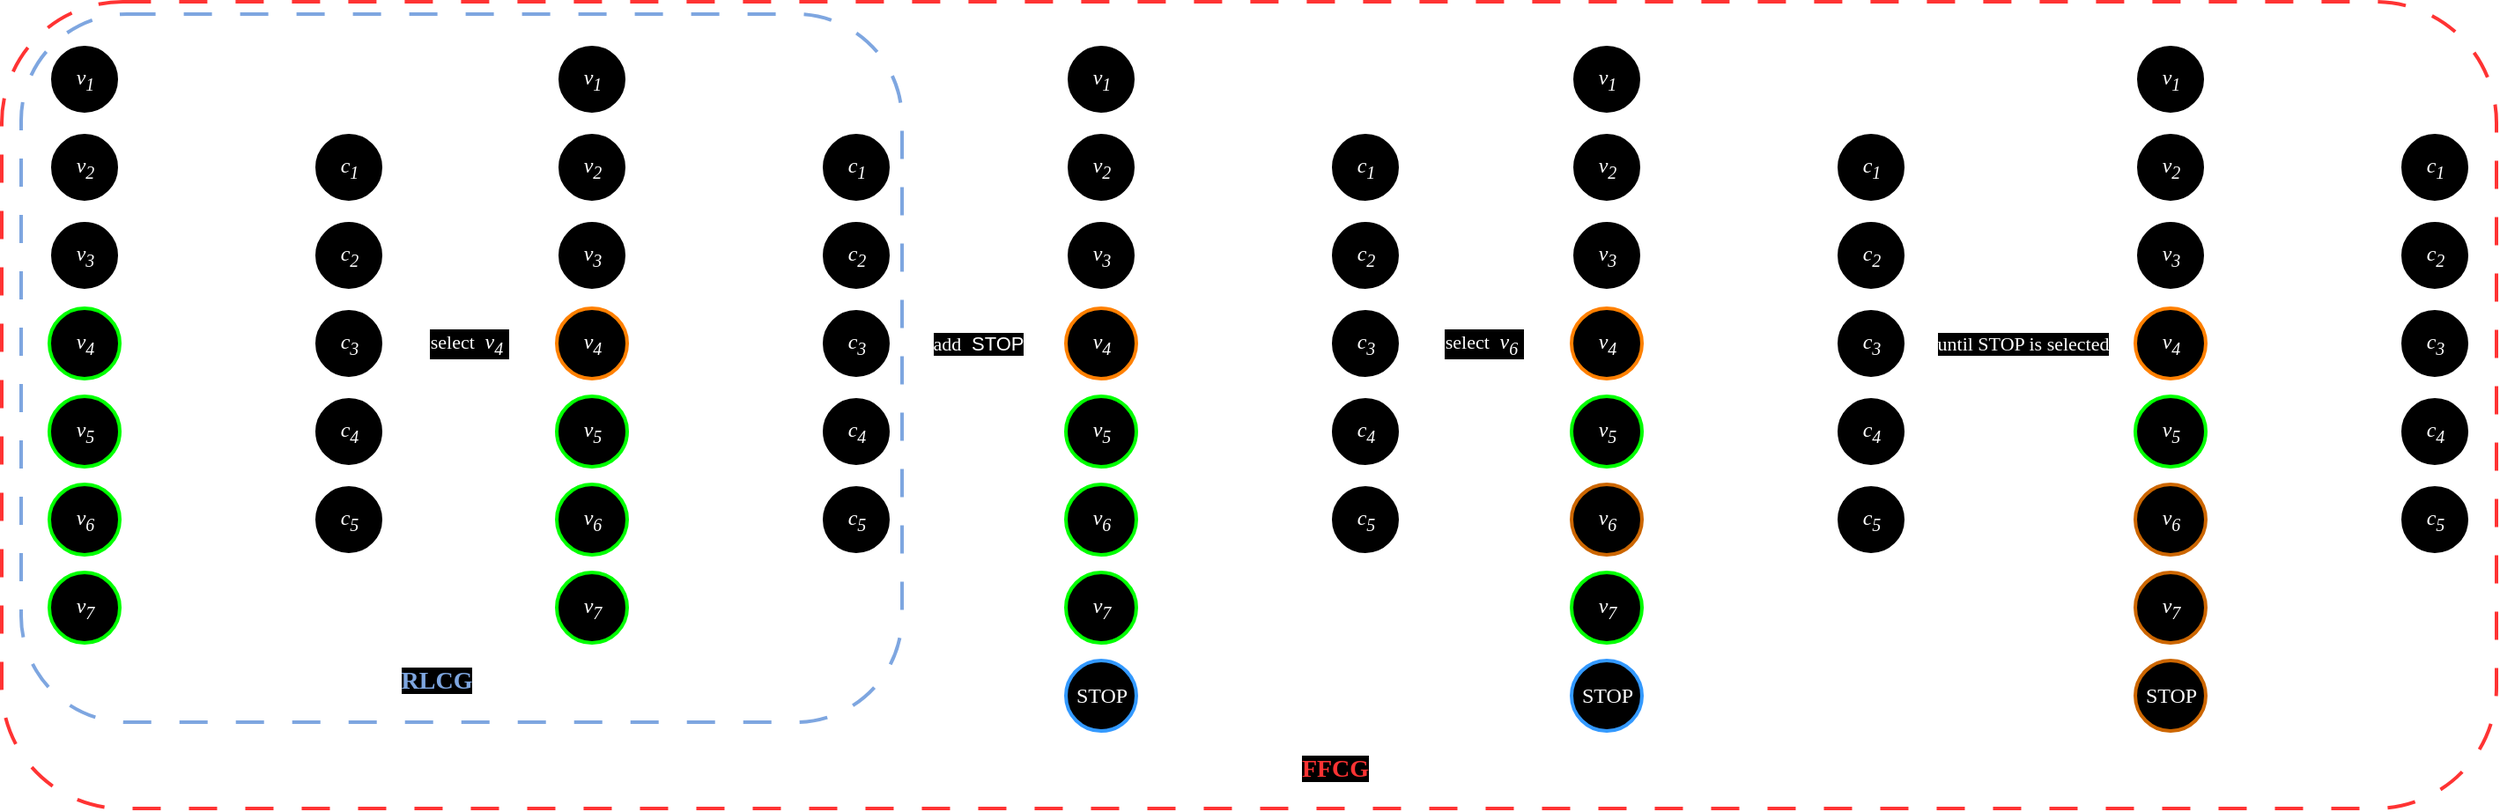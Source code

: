 <mxfile version="22.1.17" type="github">
  <diagram name="第 1 页" id="nhE841UUwjjlUFFot7gs">
    <mxGraphModel dx="1631" dy="924" grid="0" gridSize="10" guides="1" tooltips="1" connect="1" arrows="1" fold="1" page="0" pageScale="1" pageWidth="827" pageHeight="1169" background="#FFFFFF" math="0" shadow="0">
      <root>
        <mxCell id="0" />
        <mxCell id="1" parent="0" />
        <mxCell id="m7B9csSSpckp7PrpWBlc-17" style="edgeStyle=none;rounded=0;orthogonalLoop=1;jettySize=auto;html=1;exitX=1;exitY=0.5;exitDx=0;exitDy=0;entryX=0;entryY=0.5;entryDx=0;entryDy=0;strokeColor=#FFFFFF;endArrow=none;endFill=0;strokeWidth=2;" edge="1" parent="1" source="m7B9csSSpckp7PrpWBlc-4" target="m7B9csSSpckp7PrpWBlc-8">
          <mxGeometry relative="1" as="geometry" />
        </mxCell>
        <mxCell id="m7B9csSSpckp7PrpWBlc-20" style="edgeStyle=none;shape=connector;rounded=0;orthogonalLoop=1;jettySize=auto;html=1;exitX=1;exitY=0.5;exitDx=0;exitDy=0;entryX=0;entryY=0.5;entryDx=0;entryDy=0;labelBackgroundColor=default;strokeColor=#FFFFFF;align=center;verticalAlign=middle;fontFamily=Helvetica;fontSize=11;fontColor=default;endArrow=none;endFill=0;strokeWidth=2;" edge="1" parent="1" source="m7B9csSSpckp7PrpWBlc-1" target="m7B9csSSpckp7PrpWBlc-9">
          <mxGeometry relative="1" as="geometry" />
        </mxCell>
        <mxCell id="m7B9csSSpckp7PrpWBlc-22" style="edgeStyle=none;shape=connector;rounded=0;orthogonalLoop=1;jettySize=auto;html=1;exitX=1;exitY=0.5;exitDx=0;exitDy=0;entryX=0;entryY=0.5;entryDx=0;entryDy=0;labelBackgroundColor=default;strokeColor=#FFFFFF;align=center;verticalAlign=middle;fontFamily=Helvetica;fontSize=11;fontColor=default;endArrow=none;endFill=0;strokeWidth=2;" edge="1" parent="1" source="m7B9csSSpckp7PrpWBlc-1" target="m7B9csSSpckp7PrpWBlc-10">
          <mxGeometry relative="1" as="geometry" />
        </mxCell>
        <mxCell id="m7B9csSSpckp7PrpWBlc-1" value="&lt;i&gt;&lt;font face=&quot;Times New Roman&quot;&gt;v&lt;sub&gt;1&lt;/sub&gt;&lt;/font&gt;&lt;/i&gt;" style="ellipse;html=1;aspect=fixed;labelBackgroundColor=#000000;fontColor=#FFFFFF;fillColor=#000000;strokeColor=#FFFFFF;strokeWidth=2;" vertex="1" parent="1">
          <mxGeometry x="132" y="71" width="40" height="40" as="geometry" />
        </mxCell>
        <mxCell id="m7B9csSSpckp7PrpWBlc-19" style="edgeStyle=none;shape=connector;rounded=0;orthogonalLoop=1;jettySize=auto;html=1;exitX=1;exitY=0.5;exitDx=0;exitDy=0;labelBackgroundColor=default;strokeColor=#FFFFFF;align=center;verticalAlign=middle;fontFamily=Helvetica;fontSize=11;fontColor=default;endArrow=none;endFill=0;strokeWidth=2;" edge="1" parent="1" source="m7B9csSSpckp7PrpWBlc-2" target="m7B9csSSpckp7PrpWBlc-8">
          <mxGeometry relative="1" as="geometry" />
        </mxCell>
        <mxCell id="m7B9csSSpckp7PrpWBlc-23" style="edgeStyle=none;shape=connector;rounded=0;orthogonalLoop=1;jettySize=auto;html=1;exitX=1;exitY=0.5;exitDx=0;exitDy=0;labelBackgroundColor=default;strokeColor=#FFFFFF;align=center;verticalAlign=middle;fontFamily=Helvetica;fontSize=11;fontColor=default;endArrow=none;endFill=0;entryX=0;entryY=0.5;entryDx=0;entryDy=0;strokeWidth=2;" edge="1" parent="1" source="m7B9csSSpckp7PrpWBlc-2" target="m7B9csSSpckp7PrpWBlc-10">
          <mxGeometry relative="1" as="geometry">
            <mxPoint x="278" y="239.143" as="targetPoint" />
          </mxGeometry>
        </mxCell>
        <mxCell id="m7B9csSSpckp7PrpWBlc-2" value="&lt;i&gt;&lt;font face=&quot;Times New Roman&quot;&gt;v&lt;sub&gt;2&lt;/sub&gt;&lt;/font&gt;&lt;/i&gt;" style="ellipse;html=1;aspect=fixed;labelBackgroundColor=#000000;fontColor=#FFFFFF;fillColor=#000000;strokeColor=#FFFFFF;strokeWidth=2;" vertex="1" parent="1">
          <mxGeometry x="132" y="121" width="40" height="40" as="geometry" />
        </mxCell>
        <mxCell id="m7B9csSSpckp7PrpWBlc-21" style="edgeStyle=none;shape=connector;rounded=0;orthogonalLoop=1;jettySize=auto;html=1;exitX=1;exitY=0.5;exitDx=0;exitDy=0;entryX=0;entryY=0.5;entryDx=0;entryDy=0;labelBackgroundColor=default;strokeColor=#FFFFFF;align=center;verticalAlign=middle;fontFamily=Helvetica;fontSize=11;fontColor=default;endArrow=none;endFill=0;strokeWidth=2;" edge="1" parent="1" source="m7B9csSSpckp7PrpWBlc-3" target="m7B9csSSpckp7PrpWBlc-8">
          <mxGeometry relative="1" as="geometry" />
        </mxCell>
        <mxCell id="m7B9csSSpckp7PrpWBlc-3" value="&lt;i&gt;&lt;font face=&quot;Times New Roman&quot;&gt;v&lt;sub&gt;3&lt;/sub&gt;&lt;/font&gt;&lt;/i&gt;" style="ellipse;html=1;aspect=fixed;labelBackgroundColor=#000000;fontColor=#FFFFFF;fillColor=#000000;strokeColor=#FFFFFF;strokeWidth=2;" vertex="1" parent="1">
          <mxGeometry x="132" y="171" width="40" height="40" as="geometry" />
        </mxCell>
        <mxCell id="m7B9csSSpckp7PrpWBlc-25" style="edgeStyle=none;shape=connector;rounded=0;orthogonalLoop=1;jettySize=auto;html=1;exitX=1;exitY=0.5;exitDx=0;exitDy=0;entryX=0;entryY=0.5;entryDx=0;entryDy=0;labelBackgroundColor=default;strokeColor=#FFFFFF;align=center;verticalAlign=middle;fontFamily=Helvetica;fontSize=11;fontColor=default;endArrow=none;endFill=0;strokeWidth=2;" edge="1" parent="1" source="m7B9csSSpckp7PrpWBlc-4" target="m7B9csSSpckp7PrpWBlc-12">
          <mxGeometry relative="1" as="geometry" />
        </mxCell>
        <mxCell id="m7B9csSSpckp7PrpWBlc-29" style="edgeStyle=none;shape=connector;rounded=0;orthogonalLoop=1;jettySize=auto;html=1;exitX=1;exitY=0.5;exitDx=0;exitDy=0;entryX=0;entryY=0.5;entryDx=0;entryDy=0;labelBackgroundColor=default;strokeColor=#FFFFFF;align=center;verticalAlign=middle;fontFamily=Helvetica;fontSize=11;fontColor=default;endArrow=none;endFill=0;strokeWidth=2;" edge="1" parent="1" source="m7B9csSSpckp7PrpWBlc-4" target="m7B9csSSpckp7PrpWBlc-10">
          <mxGeometry relative="1" as="geometry" />
        </mxCell>
        <mxCell id="m7B9csSSpckp7PrpWBlc-4" value="&lt;i&gt;&lt;font face=&quot;Times New Roman&quot;&gt;v&lt;sub&gt;4&lt;/sub&gt;&lt;/font&gt;&lt;/i&gt;" style="ellipse;html=1;aspect=fixed;labelBackgroundColor=#000000;fontColor=#FFFFFF;fillColor=#000000;strokeColor=#00FF00;strokeWidth=2;" vertex="1" parent="1">
          <mxGeometry x="132" y="221" width="40" height="40" as="geometry" />
        </mxCell>
        <mxCell id="m7B9csSSpckp7PrpWBlc-24" style="edgeStyle=none;shape=connector;rounded=0;orthogonalLoop=1;jettySize=auto;html=1;exitX=1;exitY=0.5;exitDx=0;exitDy=0;entryX=0;entryY=0.5;entryDx=0;entryDy=0;labelBackgroundColor=default;strokeColor=#FFFFFF;align=center;verticalAlign=middle;fontFamily=Helvetica;fontSize=11;fontColor=default;endArrow=none;endFill=0;strokeWidth=2;" edge="1" parent="1" source="m7B9csSSpckp7PrpWBlc-5" target="m7B9csSSpckp7PrpWBlc-9">
          <mxGeometry relative="1" as="geometry" />
        </mxCell>
        <mxCell id="m7B9csSSpckp7PrpWBlc-30" style="edgeStyle=none;shape=connector;rounded=0;orthogonalLoop=1;jettySize=auto;html=1;exitX=1;exitY=0.5;exitDx=0;exitDy=0;entryX=0;entryY=0.5;entryDx=0;entryDy=0;labelBackgroundColor=default;strokeColor=#FFFFFF;align=center;verticalAlign=middle;fontFamily=Helvetica;fontSize=11;fontColor=default;endArrow=none;endFill=0;strokeWidth=2;" edge="1" parent="1" source="m7B9csSSpckp7PrpWBlc-5" target="m7B9csSSpckp7PrpWBlc-12">
          <mxGeometry relative="1" as="geometry" />
        </mxCell>
        <mxCell id="m7B9csSSpckp7PrpWBlc-5" value="&lt;i&gt;&lt;font face=&quot;Times New Roman&quot;&gt;v&lt;sub&gt;5&lt;/sub&gt;&lt;/font&gt;&lt;/i&gt;" style="ellipse;html=1;aspect=fixed;labelBackgroundColor=#000000;fontColor=#FFFFFF;fillColor=#000000;strokeColor=#00FF00;strokeWidth=2;" vertex="1" parent="1">
          <mxGeometry x="132" y="271" width="40" height="40" as="geometry" />
        </mxCell>
        <mxCell id="m7B9csSSpckp7PrpWBlc-26" style="edgeStyle=none;shape=connector;rounded=0;orthogonalLoop=1;jettySize=auto;html=1;exitX=1;exitY=0.5;exitDx=0;exitDy=0;entryX=0;entryY=0.5;entryDx=0;entryDy=0;labelBackgroundColor=default;strokeColor=#FFFFFF;align=center;verticalAlign=middle;fontFamily=Helvetica;fontSize=11;fontColor=default;endArrow=none;endFill=0;strokeWidth=2;" edge="1" parent="1" source="m7B9csSSpckp7PrpWBlc-6" target="m7B9csSSpckp7PrpWBlc-10">
          <mxGeometry relative="1" as="geometry" />
        </mxCell>
        <mxCell id="m7B9csSSpckp7PrpWBlc-28" style="edgeStyle=none;shape=connector;rounded=0;orthogonalLoop=1;jettySize=auto;html=1;exitX=1;exitY=0.5;exitDx=0;exitDy=0;entryX=0;entryY=0.5;entryDx=0;entryDy=0;labelBackgroundColor=default;strokeColor=#FFFFFF;align=center;verticalAlign=middle;fontFamily=Helvetica;fontSize=11;fontColor=default;endArrow=none;endFill=0;strokeWidth=2;" edge="1" parent="1" source="m7B9csSSpckp7PrpWBlc-6" target="m7B9csSSpckp7PrpWBlc-11">
          <mxGeometry relative="1" as="geometry" />
        </mxCell>
        <mxCell id="m7B9csSSpckp7PrpWBlc-6" value="&lt;i&gt;&lt;font face=&quot;Times New Roman&quot;&gt;v&lt;sub&gt;6&lt;/sub&gt;&lt;/font&gt;&lt;/i&gt;" style="ellipse;html=1;aspect=fixed;labelBackgroundColor=#000000;fontColor=#FFFFFF;fillColor=#000000;strokeColor=#00FF00;strokeWidth=2;" vertex="1" parent="1">
          <mxGeometry x="132" y="321" width="40" height="40" as="geometry" />
        </mxCell>
        <mxCell id="m7B9csSSpckp7PrpWBlc-27" style="edgeStyle=none;shape=connector;rounded=0;orthogonalLoop=1;jettySize=auto;html=1;exitX=1;exitY=0.5;exitDx=0;exitDy=0;entryX=0;entryY=0.5;entryDx=0;entryDy=0;labelBackgroundColor=default;strokeColor=#FFFFFF;align=center;verticalAlign=middle;fontFamily=Helvetica;fontSize=11;fontColor=default;endArrow=none;endFill=0;strokeWidth=2;" edge="1" parent="1" source="m7B9csSSpckp7PrpWBlc-7" target="m7B9csSSpckp7PrpWBlc-12">
          <mxGeometry relative="1" as="geometry" />
        </mxCell>
        <mxCell id="m7B9csSSpckp7PrpWBlc-31" style="edgeStyle=none;shape=connector;rounded=0;orthogonalLoop=1;jettySize=auto;html=1;exitX=1;exitY=0.5;exitDx=0;exitDy=0;entryX=0;entryY=0.5;entryDx=0;entryDy=0;labelBackgroundColor=default;strokeColor=#FFFFFF;align=center;verticalAlign=middle;fontFamily=Helvetica;fontSize=11;fontColor=default;endArrow=none;endFill=0;strokeWidth=2;" edge="1" parent="1" source="m7B9csSSpckp7PrpWBlc-7" target="m7B9csSSpckp7PrpWBlc-9">
          <mxGeometry relative="1" as="geometry" />
        </mxCell>
        <mxCell id="m7B9csSSpckp7PrpWBlc-7" value="&lt;i&gt;&lt;font face=&quot;Times New Roman&quot;&gt;v&lt;sub&gt;7&lt;/sub&gt;&lt;/font&gt;&lt;/i&gt;" style="ellipse;html=1;aspect=fixed;labelBackgroundColor=#000000;fontColor=#FFFFFF;fillColor=#000000;strokeColor=#00FF00;strokeWidth=2;" vertex="1" parent="1">
          <mxGeometry x="132" y="371" width="40" height="40" as="geometry" />
        </mxCell>
        <mxCell id="m7B9csSSpckp7PrpWBlc-8" value="&lt;i&gt;&lt;font face=&quot;Times New Roman&quot;&gt;c&lt;sub&gt;1&lt;/sub&gt;&lt;/font&gt;&lt;/i&gt;" style="ellipse;html=1;aspect=fixed;labelBackgroundColor=#000000;fontColor=#FFFFFF;fillColor=#000000;strokeColor=#FFFFFF;strokeWidth=2;" vertex="1" parent="1">
          <mxGeometry x="282" y="121" width="40" height="40" as="geometry" />
        </mxCell>
        <mxCell id="m7B9csSSpckp7PrpWBlc-9" value="&lt;i&gt;&lt;font face=&quot;Times New Roman&quot;&gt;c&lt;sub&gt;2&lt;/sub&gt;&lt;/font&gt;&lt;/i&gt;" style="ellipse;html=1;aspect=fixed;labelBackgroundColor=#000000;fontColor=#FFFFFF;fillColor=#000000;strokeColor=#FFFFFF;strokeWidth=2;" vertex="1" parent="1">
          <mxGeometry x="282" y="171" width="40" height="40" as="geometry" />
        </mxCell>
        <mxCell id="m7B9csSSpckp7PrpWBlc-10" value="&lt;i&gt;&lt;font face=&quot;Times New Roman&quot;&gt;c&lt;sub&gt;3&lt;/sub&gt;&lt;/font&gt;&lt;/i&gt;" style="ellipse;html=1;aspect=fixed;labelBackgroundColor=#000000;fontColor=#FFFFFF;fillColor=#000000;strokeColor=#FFFFFF;strokeWidth=2;" vertex="1" parent="1">
          <mxGeometry x="282" y="221" width="40" height="40" as="geometry" />
        </mxCell>
        <mxCell id="m7B9csSSpckp7PrpWBlc-11" value="&lt;i&gt;&lt;font face=&quot;Times New Roman&quot;&gt;c&lt;sub&gt;4&lt;/sub&gt;&lt;/font&gt;&lt;/i&gt;" style="ellipse;html=1;aspect=fixed;labelBackgroundColor=#000000;fontColor=#FFFFFF;fillColor=#000000;strokeColor=#FFFFFF;strokeWidth=2;" vertex="1" parent="1">
          <mxGeometry x="282" y="271" width="40" height="40" as="geometry" />
        </mxCell>
        <mxCell id="m7B9csSSpckp7PrpWBlc-12" value="&lt;i&gt;&lt;font face=&quot;Times New Roman&quot;&gt;c&lt;sub&gt;5&lt;/sub&gt;&lt;/font&gt;&lt;/i&gt;" style="ellipse;html=1;aspect=fixed;labelBackgroundColor=#000000;fontColor=#FFFFFF;fillColor=#000000;strokeColor=#FFFFFF;strokeWidth=2;" vertex="1" parent="1">
          <mxGeometry x="282" y="321" width="40" height="40" as="geometry" />
        </mxCell>
        <mxCell id="m7B9csSSpckp7PrpWBlc-32" style="edgeStyle=none;rounded=0;orthogonalLoop=1;jettySize=auto;html=1;exitX=1;exitY=0.5;exitDx=0;exitDy=0;entryX=0;entryY=0.5;entryDx=0;entryDy=0;strokeColor=#FFFFFF;endArrow=none;endFill=0;strokeWidth=2;" edge="1" parent="1" source="m7B9csSSpckp7PrpWBlc-43" target="m7B9csSSpckp7PrpWBlc-53">
          <mxGeometry relative="1" as="geometry" />
        </mxCell>
        <mxCell id="m7B9csSSpckp7PrpWBlc-33" style="edgeStyle=none;shape=connector;rounded=0;orthogonalLoop=1;jettySize=auto;html=1;exitX=1;exitY=0.5;exitDx=0;exitDy=0;entryX=0;entryY=0.5;entryDx=0;entryDy=0;labelBackgroundColor=default;strokeColor=#FFFFFF;align=center;verticalAlign=middle;fontFamily=Helvetica;fontSize=11;fontColor=default;endArrow=none;endFill=0;strokeWidth=2;" edge="1" parent="1" source="m7B9csSSpckp7PrpWBlc-35" target="m7B9csSSpckp7PrpWBlc-54">
          <mxGeometry relative="1" as="geometry" />
        </mxCell>
        <mxCell id="m7B9csSSpckp7PrpWBlc-34" style="edgeStyle=none;shape=connector;rounded=0;orthogonalLoop=1;jettySize=auto;html=1;exitX=1;exitY=0.5;exitDx=0;exitDy=0;entryX=0;entryY=0.5;entryDx=0;entryDy=0;labelBackgroundColor=default;strokeColor=#FFFFFF;align=center;verticalAlign=middle;fontFamily=Helvetica;fontSize=11;fontColor=default;endArrow=none;endFill=0;strokeWidth=2;" edge="1" parent="1" source="m7B9csSSpckp7PrpWBlc-35" target="m7B9csSSpckp7PrpWBlc-55">
          <mxGeometry relative="1" as="geometry" />
        </mxCell>
        <mxCell id="m7B9csSSpckp7PrpWBlc-35" value="&lt;i&gt;&lt;font face=&quot;Times New Roman&quot;&gt;v&lt;sub&gt;1&lt;/sub&gt;&lt;/font&gt;&lt;/i&gt;" style="ellipse;html=1;aspect=fixed;labelBackgroundColor=#000000;fontColor=#FFFFFF;fillColor=#000000;strokeColor=#FFFFFF;strokeWidth=2;" vertex="1" parent="1">
          <mxGeometry x="420" y="71" width="40" height="40" as="geometry" />
        </mxCell>
        <mxCell id="m7B9csSSpckp7PrpWBlc-36" style="edgeStyle=none;shape=connector;rounded=0;orthogonalLoop=1;jettySize=auto;html=1;exitX=1;exitY=0.5;exitDx=0;exitDy=0;labelBackgroundColor=default;strokeColor=#FFFFFF;align=center;verticalAlign=middle;fontFamily=Helvetica;fontSize=11;fontColor=default;endArrow=none;endFill=0;strokeWidth=2;" edge="1" parent="1" source="m7B9csSSpckp7PrpWBlc-38" target="m7B9csSSpckp7PrpWBlc-53">
          <mxGeometry relative="1" as="geometry" />
        </mxCell>
        <mxCell id="m7B9csSSpckp7PrpWBlc-37" style="edgeStyle=none;shape=connector;rounded=0;orthogonalLoop=1;jettySize=auto;html=1;exitX=1;exitY=0.5;exitDx=0;exitDy=0;labelBackgroundColor=default;strokeColor=#FFFFFF;align=center;verticalAlign=middle;fontFamily=Helvetica;fontSize=11;fontColor=default;endArrow=none;endFill=0;entryX=0;entryY=0.5;entryDx=0;entryDy=0;strokeWidth=2;" edge="1" parent="1" source="m7B9csSSpckp7PrpWBlc-38" target="m7B9csSSpckp7PrpWBlc-55">
          <mxGeometry relative="1" as="geometry">
            <mxPoint x="566" y="239.143" as="targetPoint" />
          </mxGeometry>
        </mxCell>
        <mxCell id="m7B9csSSpckp7PrpWBlc-38" value="&lt;i&gt;&lt;font face=&quot;Times New Roman&quot;&gt;v&lt;sub&gt;2&lt;/sub&gt;&lt;/font&gt;&lt;/i&gt;" style="ellipse;html=1;aspect=fixed;labelBackgroundColor=#000000;fontColor=#FFFFFF;fillColor=#000000;strokeColor=#FFFFFF;strokeWidth=2;" vertex="1" parent="1">
          <mxGeometry x="420" y="121" width="40" height="40" as="geometry" />
        </mxCell>
        <mxCell id="m7B9csSSpckp7PrpWBlc-39" style="edgeStyle=none;shape=connector;rounded=0;orthogonalLoop=1;jettySize=auto;html=1;exitX=1;exitY=0.5;exitDx=0;exitDy=0;entryX=0;entryY=0.5;entryDx=0;entryDy=0;labelBackgroundColor=default;strokeColor=#FFFFFF;align=center;verticalAlign=middle;fontFamily=Helvetica;fontSize=11;fontColor=default;endArrow=none;endFill=0;strokeWidth=2;" edge="1" parent="1" source="m7B9csSSpckp7PrpWBlc-40" target="m7B9csSSpckp7PrpWBlc-53">
          <mxGeometry relative="1" as="geometry" />
        </mxCell>
        <mxCell id="m7B9csSSpckp7PrpWBlc-40" value="&lt;i&gt;&lt;font face=&quot;Times New Roman&quot;&gt;v&lt;sub&gt;3&lt;/sub&gt;&lt;/font&gt;&lt;/i&gt;" style="ellipse;html=1;aspect=fixed;labelBackgroundColor=#000000;fontColor=#FFFFFF;fillColor=#000000;strokeColor=#FFFFFF;strokeWidth=2;" vertex="1" parent="1">
          <mxGeometry x="420" y="171" width="40" height="40" as="geometry" />
        </mxCell>
        <mxCell id="m7B9csSSpckp7PrpWBlc-41" style="edgeStyle=none;shape=connector;rounded=0;orthogonalLoop=1;jettySize=auto;html=1;exitX=1;exitY=0.5;exitDx=0;exitDy=0;entryX=0;entryY=0.5;entryDx=0;entryDy=0;labelBackgroundColor=default;strokeColor=#FFFFFF;align=center;verticalAlign=middle;fontFamily=Helvetica;fontSize=11;fontColor=default;endArrow=none;endFill=0;strokeWidth=2;" edge="1" parent="1" source="m7B9csSSpckp7PrpWBlc-43" target="m7B9csSSpckp7PrpWBlc-57">
          <mxGeometry relative="1" as="geometry" />
        </mxCell>
        <mxCell id="m7B9csSSpckp7PrpWBlc-42" style="edgeStyle=none;shape=connector;rounded=0;orthogonalLoop=1;jettySize=auto;html=1;exitX=1;exitY=0.5;exitDx=0;exitDy=0;entryX=0;entryY=0.5;entryDx=0;entryDy=0;labelBackgroundColor=default;strokeColor=#FFFFFF;align=center;verticalAlign=middle;fontFamily=Helvetica;fontSize=11;fontColor=default;endArrow=none;endFill=0;strokeWidth=2;" edge="1" parent="1" source="m7B9csSSpckp7PrpWBlc-43" target="m7B9csSSpckp7PrpWBlc-55">
          <mxGeometry relative="1" as="geometry" />
        </mxCell>
        <mxCell id="m7B9csSSpckp7PrpWBlc-43" value="&lt;i&gt;&lt;font face=&quot;Times New Roman&quot;&gt;v&lt;sub&gt;4&lt;/sub&gt;&lt;/font&gt;&lt;/i&gt;" style="ellipse;html=1;aspect=fixed;labelBackgroundColor=#000000;fontColor=#FFFFFF;fillColor=#000000;strokeColor=#FF8000;strokeWidth=2;" vertex="1" parent="1">
          <mxGeometry x="420" y="221" width="40" height="40" as="geometry" />
        </mxCell>
        <mxCell id="m7B9csSSpckp7PrpWBlc-44" style="edgeStyle=none;shape=connector;rounded=0;orthogonalLoop=1;jettySize=auto;html=1;exitX=1;exitY=0.5;exitDx=0;exitDy=0;entryX=0;entryY=0.5;entryDx=0;entryDy=0;labelBackgroundColor=default;strokeColor=#FFFFFF;align=center;verticalAlign=middle;fontFamily=Helvetica;fontSize=11;fontColor=default;endArrow=none;endFill=0;strokeWidth=2;" edge="1" parent="1" source="m7B9csSSpckp7PrpWBlc-46" target="m7B9csSSpckp7PrpWBlc-54">
          <mxGeometry relative="1" as="geometry" />
        </mxCell>
        <mxCell id="m7B9csSSpckp7PrpWBlc-45" style="edgeStyle=none;shape=connector;rounded=0;orthogonalLoop=1;jettySize=auto;html=1;exitX=1;exitY=0.5;exitDx=0;exitDy=0;entryX=0;entryY=0.5;entryDx=0;entryDy=0;labelBackgroundColor=default;strokeColor=#FFFFFF;align=center;verticalAlign=middle;fontFamily=Helvetica;fontSize=11;fontColor=default;endArrow=none;endFill=0;strokeWidth=2;" edge="1" parent="1" source="m7B9csSSpckp7PrpWBlc-46" target="m7B9csSSpckp7PrpWBlc-57">
          <mxGeometry relative="1" as="geometry" />
        </mxCell>
        <mxCell id="m7B9csSSpckp7PrpWBlc-46" value="&lt;i&gt;&lt;font face=&quot;Times New Roman&quot;&gt;v&lt;sub&gt;5&lt;/sub&gt;&lt;/font&gt;&lt;/i&gt;" style="ellipse;html=1;aspect=fixed;labelBackgroundColor=#000000;fontColor=#FFFFFF;fillColor=#000000;strokeColor=#00FF00;strokeWidth=2;" vertex="1" parent="1">
          <mxGeometry x="420" y="271" width="40" height="40" as="geometry" />
        </mxCell>
        <mxCell id="m7B9csSSpckp7PrpWBlc-47" style="edgeStyle=none;shape=connector;rounded=0;orthogonalLoop=1;jettySize=auto;html=1;exitX=1;exitY=0.5;exitDx=0;exitDy=0;entryX=0;entryY=0.5;entryDx=0;entryDy=0;labelBackgroundColor=default;strokeColor=#FFFFFF;align=center;verticalAlign=middle;fontFamily=Helvetica;fontSize=11;fontColor=default;endArrow=none;endFill=0;strokeWidth=2;" edge="1" parent="1" source="m7B9csSSpckp7PrpWBlc-49" target="m7B9csSSpckp7PrpWBlc-55">
          <mxGeometry relative="1" as="geometry" />
        </mxCell>
        <mxCell id="m7B9csSSpckp7PrpWBlc-48" style="edgeStyle=none;shape=connector;rounded=0;orthogonalLoop=1;jettySize=auto;html=1;exitX=1;exitY=0.5;exitDx=0;exitDy=0;entryX=0;entryY=0.5;entryDx=0;entryDy=0;labelBackgroundColor=default;strokeColor=#FFFFFF;align=center;verticalAlign=middle;fontFamily=Helvetica;fontSize=11;fontColor=default;endArrow=none;endFill=0;strokeWidth=2;" edge="1" parent="1" source="m7B9csSSpckp7PrpWBlc-49" target="m7B9csSSpckp7PrpWBlc-56">
          <mxGeometry relative="1" as="geometry" />
        </mxCell>
        <mxCell id="m7B9csSSpckp7PrpWBlc-49" value="&lt;i&gt;&lt;font face=&quot;Times New Roman&quot;&gt;v&lt;sub&gt;6&lt;/sub&gt;&lt;/font&gt;&lt;/i&gt;" style="ellipse;html=1;aspect=fixed;labelBackgroundColor=#000000;fontColor=#FFFFFF;fillColor=#000000;strokeColor=#00FF00;strokeWidth=2;" vertex="1" parent="1">
          <mxGeometry x="420" y="321" width="40" height="40" as="geometry" />
        </mxCell>
        <mxCell id="m7B9csSSpckp7PrpWBlc-50" style="edgeStyle=none;shape=connector;rounded=0;orthogonalLoop=1;jettySize=auto;html=1;exitX=1;exitY=0.5;exitDx=0;exitDy=0;entryX=0;entryY=0.5;entryDx=0;entryDy=0;labelBackgroundColor=default;strokeColor=#FFFFFF;align=center;verticalAlign=middle;fontFamily=Helvetica;fontSize=11;fontColor=default;endArrow=none;endFill=0;strokeWidth=2;" edge="1" parent="1" source="m7B9csSSpckp7PrpWBlc-52" target="m7B9csSSpckp7PrpWBlc-57">
          <mxGeometry relative="1" as="geometry" />
        </mxCell>
        <mxCell id="m7B9csSSpckp7PrpWBlc-51" style="edgeStyle=none;shape=connector;rounded=0;orthogonalLoop=1;jettySize=auto;html=1;exitX=1;exitY=0.5;exitDx=0;exitDy=0;entryX=0;entryY=0.5;entryDx=0;entryDy=0;labelBackgroundColor=default;strokeColor=#FFFFFF;align=center;verticalAlign=middle;fontFamily=Helvetica;fontSize=11;fontColor=default;endArrow=none;endFill=0;strokeWidth=2;" edge="1" parent="1" source="m7B9csSSpckp7PrpWBlc-52" target="m7B9csSSpckp7PrpWBlc-54">
          <mxGeometry relative="1" as="geometry" />
        </mxCell>
        <mxCell id="m7B9csSSpckp7PrpWBlc-52" value="&lt;i&gt;&lt;font face=&quot;Times New Roman&quot;&gt;v&lt;sub&gt;7&lt;/sub&gt;&lt;/font&gt;&lt;/i&gt;" style="ellipse;html=1;aspect=fixed;labelBackgroundColor=#000000;fontColor=#FFFFFF;fillColor=#000000;strokeColor=#00FF00;strokeWidth=2;" vertex="1" parent="1">
          <mxGeometry x="420" y="371" width="40" height="40" as="geometry" />
        </mxCell>
        <mxCell id="m7B9csSSpckp7PrpWBlc-53" value="&lt;i&gt;&lt;font face=&quot;Times New Roman&quot;&gt;c&lt;sub&gt;1&lt;/sub&gt;&lt;/font&gt;&lt;/i&gt;" style="ellipse;html=1;aspect=fixed;labelBackgroundColor=#000000;fontColor=#FFFFFF;fillColor=#000000;strokeColor=#FFFFFF;strokeWidth=2;" vertex="1" parent="1">
          <mxGeometry x="570" y="121" width="40" height="40" as="geometry" />
        </mxCell>
        <mxCell id="m7B9csSSpckp7PrpWBlc-54" value="&lt;i&gt;&lt;font face=&quot;Times New Roman&quot;&gt;c&lt;sub&gt;2&lt;/sub&gt;&lt;/font&gt;&lt;/i&gt;" style="ellipse;html=1;aspect=fixed;labelBackgroundColor=#000000;fontColor=#FFFFFF;fillColor=#000000;strokeColor=#FFFFFF;strokeWidth=2;" vertex="1" parent="1">
          <mxGeometry x="570" y="171" width="40" height="40" as="geometry" />
        </mxCell>
        <mxCell id="m7B9csSSpckp7PrpWBlc-55" value="&lt;i&gt;&lt;font face=&quot;Times New Roman&quot;&gt;c&lt;sub&gt;3&lt;/sub&gt;&lt;/font&gt;&lt;/i&gt;" style="ellipse;html=1;aspect=fixed;labelBackgroundColor=#000000;fontColor=#FFFFFF;fillColor=#000000;strokeColor=#FFFFFF;strokeWidth=2;" vertex="1" parent="1">
          <mxGeometry x="570" y="221" width="40" height="40" as="geometry" />
        </mxCell>
        <mxCell id="m7B9csSSpckp7PrpWBlc-56" value="&lt;i&gt;&lt;font face=&quot;Times New Roman&quot;&gt;c&lt;sub&gt;4&lt;/sub&gt;&lt;/font&gt;&lt;/i&gt;" style="ellipse;html=1;aspect=fixed;labelBackgroundColor=#000000;fontColor=#FFFFFF;fillColor=#000000;strokeColor=#FFFFFF;strokeWidth=2;" vertex="1" parent="1">
          <mxGeometry x="570" y="271" width="40" height="40" as="geometry" />
        </mxCell>
        <mxCell id="m7B9csSSpckp7PrpWBlc-57" value="&lt;i&gt;&lt;font face=&quot;Times New Roman&quot;&gt;c&lt;sub&gt;5&lt;/sub&gt;&lt;/font&gt;&lt;/i&gt;" style="ellipse;html=1;aspect=fixed;labelBackgroundColor=#000000;fontColor=#FFFFFF;fillColor=#000000;strokeColor=#FFFFFF;strokeWidth=2;" vertex="1" parent="1">
          <mxGeometry x="570" y="321" width="40" height="40" as="geometry" />
        </mxCell>
        <mxCell id="m7B9csSSpckp7PrpWBlc-60" style="edgeStyle=none;rounded=0;orthogonalLoop=1;jettySize=auto;html=1;exitX=1;exitY=0.5;exitDx=0;exitDy=0;entryX=0;entryY=0.5;entryDx=0;entryDy=0;strokeColor=#FFFFFF;endArrow=none;endFill=0;strokeWidth=2;" edge="1" parent="1" source="m7B9csSSpckp7PrpWBlc-71" target="m7B9csSSpckp7PrpWBlc-81">
          <mxGeometry relative="1" as="geometry" />
        </mxCell>
        <mxCell id="m7B9csSSpckp7PrpWBlc-61" style="edgeStyle=none;shape=connector;rounded=0;orthogonalLoop=1;jettySize=auto;html=1;exitX=1;exitY=0.5;exitDx=0;exitDy=0;entryX=0;entryY=0.5;entryDx=0;entryDy=0;labelBackgroundColor=default;strokeColor=#FFFFFF;align=center;verticalAlign=middle;fontFamily=Helvetica;fontSize=11;fontColor=default;endArrow=none;endFill=0;strokeWidth=2;" edge="1" parent="1" source="m7B9csSSpckp7PrpWBlc-63" target="m7B9csSSpckp7PrpWBlc-82">
          <mxGeometry relative="1" as="geometry" />
        </mxCell>
        <mxCell id="m7B9csSSpckp7PrpWBlc-62" style="edgeStyle=none;shape=connector;rounded=0;orthogonalLoop=1;jettySize=auto;html=1;exitX=1;exitY=0.5;exitDx=0;exitDy=0;entryX=0;entryY=0.5;entryDx=0;entryDy=0;labelBackgroundColor=default;strokeColor=#FFFFFF;align=center;verticalAlign=middle;fontFamily=Helvetica;fontSize=11;fontColor=default;endArrow=none;endFill=0;strokeWidth=2;" edge="1" parent="1" source="m7B9csSSpckp7PrpWBlc-63" target="m7B9csSSpckp7PrpWBlc-83">
          <mxGeometry relative="1" as="geometry" />
        </mxCell>
        <mxCell id="m7B9csSSpckp7PrpWBlc-63" value="&lt;i&gt;&lt;font face=&quot;Times New Roman&quot;&gt;v&lt;sub&gt;1&lt;/sub&gt;&lt;/font&gt;&lt;/i&gt;" style="ellipse;html=1;aspect=fixed;labelBackgroundColor=#000000;fontColor=#FFFFFF;fillColor=#000000;strokeColor=#FFFFFF;strokeWidth=2;" vertex="1" parent="1">
          <mxGeometry x="709" y="71" width="40" height="40" as="geometry" />
        </mxCell>
        <mxCell id="m7B9csSSpckp7PrpWBlc-64" style="edgeStyle=none;shape=connector;rounded=0;orthogonalLoop=1;jettySize=auto;html=1;exitX=1;exitY=0.5;exitDx=0;exitDy=0;labelBackgroundColor=default;strokeColor=#FFFFFF;align=center;verticalAlign=middle;fontFamily=Helvetica;fontSize=11;fontColor=default;endArrow=none;endFill=0;strokeWidth=2;" edge="1" parent="1" source="m7B9csSSpckp7PrpWBlc-66" target="m7B9csSSpckp7PrpWBlc-81">
          <mxGeometry relative="1" as="geometry" />
        </mxCell>
        <mxCell id="m7B9csSSpckp7PrpWBlc-65" style="edgeStyle=none;shape=connector;rounded=0;orthogonalLoop=1;jettySize=auto;html=1;exitX=1;exitY=0.5;exitDx=0;exitDy=0;labelBackgroundColor=default;strokeColor=#FFFFFF;align=center;verticalAlign=middle;fontFamily=Helvetica;fontSize=11;fontColor=default;endArrow=none;endFill=0;entryX=0;entryY=0.5;entryDx=0;entryDy=0;strokeWidth=2;" edge="1" parent="1" source="m7B9csSSpckp7PrpWBlc-66" target="m7B9csSSpckp7PrpWBlc-83">
          <mxGeometry relative="1" as="geometry">
            <mxPoint x="855" y="239.143" as="targetPoint" />
          </mxGeometry>
        </mxCell>
        <mxCell id="m7B9csSSpckp7PrpWBlc-66" value="&lt;i&gt;&lt;font face=&quot;Times New Roman&quot;&gt;v&lt;sub&gt;2&lt;/sub&gt;&lt;/font&gt;&lt;/i&gt;" style="ellipse;html=1;aspect=fixed;labelBackgroundColor=#000000;fontColor=#FFFFFF;fillColor=#000000;strokeColor=#FFFFFF;strokeWidth=2;" vertex="1" parent="1">
          <mxGeometry x="709" y="121" width="40" height="40" as="geometry" />
        </mxCell>
        <mxCell id="m7B9csSSpckp7PrpWBlc-67" style="edgeStyle=none;shape=connector;rounded=0;orthogonalLoop=1;jettySize=auto;html=1;exitX=1;exitY=0.5;exitDx=0;exitDy=0;entryX=0;entryY=0.5;entryDx=0;entryDy=0;labelBackgroundColor=default;strokeColor=#FFFFFF;align=center;verticalAlign=middle;fontFamily=Helvetica;fontSize=11;fontColor=default;endArrow=none;endFill=0;strokeWidth=2;" edge="1" parent="1" source="m7B9csSSpckp7PrpWBlc-68" target="m7B9csSSpckp7PrpWBlc-81">
          <mxGeometry relative="1" as="geometry" />
        </mxCell>
        <mxCell id="m7B9csSSpckp7PrpWBlc-68" value="&lt;i&gt;&lt;font face=&quot;Times New Roman&quot;&gt;v&lt;sub&gt;3&lt;/sub&gt;&lt;/font&gt;&lt;/i&gt;" style="ellipse;html=1;aspect=fixed;labelBackgroundColor=#000000;fontColor=#FFFFFF;fillColor=#000000;strokeColor=#FFFFFF;strokeWidth=2;" vertex="1" parent="1">
          <mxGeometry x="709" y="171" width="40" height="40" as="geometry" />
        </mxCell>
        <mxCell id="m7B9csSSpckp7PrpWBlc-69" style="edgeStyle=none;shape=connector;rounded=0;orthogonalLoop=1;jettySize=auto;html=1;exitX=1;exitY=0.5;exitDx=0;exitDy=0;entryX=0;entryY=0.5;entryDx=0;entryDy=0;labelBackgroundColor=default;strokeColor=#FFFFFF;align=center;verticalAlign=middle;fontFamily=Helvetica;fontSize=11;fontColor=default;endArrow=none;endFill=0;strokeWidth=2;" edge="1" parent="1" source="m7B9csSSpckp7PrpWBlc-71" target="m7B9csSSpckp7PrpWBlc-85">
          <mxGeometry relative="1" as="geometry" />
        </mxCell>
        <mxCell id="m7B9csSSpckp7PrpWBlc-70" style="edgeStyle=none;shape=connector;rounded=0;orthogonalLoop=1;jettySize=auto;html=1;exitX=1;exitY=0.5;exitDx=0;exitDy=0;entryX=0;entryY=0.5;entryDx=0;entryDy=0;labelBackgroundColor=default;strokeColor=#FFFFFF;align=center;verticalAlign=middle;fontFamily=Helvetica;fontSize=11;fontColor=default;endArrow=none;endFill=0;strokeWidth=2;" edge="1" parent="1" source="m7B9csSSpckp7PrpWBlc-71" target="m7B9csSSpckp7PrpWBlc-83">
          <mxGeometry relative="1" as="geometry" />
        </mxCell>
        <mxCell id="m7B9csSSpckp7PrpWBlc-71" value="&lt;i&gt;&lt;font face=&quot;Times New Roman&quot;&gt;v&lt;sub&gt;4&lt;/sub&gt;&lt;/font&gt;&lt;/i&gt;" style="ellipse;html=1;aspect=fixed;labelBackgroundColor=#000000;fontColor=#FFFFFF;fillColor=#000000;strokeColor=#FF8000;strokeWidth=2;" vertex="1" parent="1">
          <mxGeometry x="709" y="221" width="40" height="40" as="geometry" />
        </mxCell>
        <mxCell id="m7B9csSSpckp7PrpWBlc-72" style="edgeStyle=none;shape=connector;rounded=0;orthogonalLoop=1;jettySize=auto;html=1;exitX=1;exitY=0.5;exitDx=0;exitDy=0;entryX=0;entryY=0.5;entryDx=0;entryDy=0;labelBackgroundColor=default;strokeColor=#FFFFFF;align=center;verticalAlign=middle;fontFamily=Helvetica;fontSize=11;fontColor=default;endArrow=none;endFill=0;strokeWidth=2;" edge="1" parent="1" source="m7B9csSSpckp7PrpWBlc-74" target="m7B9csSSpckp7PrpWBlc-82">
          <mxGeometry relative="1" as="geometry" />
        </mxCell>
        <mxCell id="m7B9csSSpckp7PrpWBlc-73" style="edgeStyle=none;shape=connector;rounded=0;orthogonalLoop=1;jettySize=auto;html=1;exitX=1;exitY=0.5;exitDx=0;exitDy=0;entryX=0;entryY=0.5;entryDx=0;entryDy=0;labelBackgroundColor=default;strokeColor=#FFFFFF;align=center;verticalAlign=middle;fontFamily=Helvetica;fontSize=11;fontColor=default;endArrow=none;endFill=0;strokeWidth=2;" edge="1" parent="1" source="m7B9csSSpckp7PrpWBlc-74" target="m7B9csSSpckp7PrpWBlc-85">
          <mxGeometry relative="1" as="geometry" />
        </mxCell>
        <mxCell id="m7B9csSSpckp7PrpWBlc-74" value="&lt;i&gt;&lt;font face=&quot;Times New Roman&quot;&gt;v&lt;sub&gt;5&lt;/sub&gt;&lt;/font&gt;&lt;/i&gt;" style="ellipse;html=1;aspect=fixed;labelBackgroundColor=#000000;fontColor=#FFFFFF;fillColor=#000000;strokeColor=#00FF00;strokeWidth=2;" vertex="1" parent="1">
          <mxGeometry x="709" y="271" width="40" height="40" as="geometry" />
        </mxCell>
        <mxCell id="m7B9csSSpckp7PrpWBlc-75" style="edgeStyle=none;shape=connector;rounded=0;orthogonalLoop=1;jettySize=auto;html=1;exitX=1;exitY=0.5;exitDx=0;exitDy=0;entryX=0;entryY=0.5;entryDx=0;entryDy=0;labelBackgroundColor=default;strokeColor=#FFFFFF;align=center;verticalAlign=middle;fontFamily=Helvetica;fontSize=11;fontColor=default;endArrow=none;endFill=0;strokeWidth=2;" edge="1" parent="1" source="m7B9csSSpckp7PrpWBlc-77" target="m7B9csSSpckp7PrpWBlc-83">
          <mxGeometry relative="1" as="geometry" />
        </mxCell>
        <mxCell id="m7B9csSSpckp7PrpWBlc-76" style="edgeStyle=none;shape=connector;rounded=0;orthogonalLoop=1;jettySize=auto;html=1;exitX=1;exitY=0.5;exitDx=0;exitDy=0;entryX=0;entryY=0.5;entryDx=0;entryDy=0;labelBackgroundColor=default;strokeColor=#FFFFFF;align=center;verticalAlign=middle;fontFamily=Helvetica;fontSize=11;fontColor=default;endArrow=none;endFill=0;strokeWidth=2;" edge="1" parent="1" source="m7B9csSSpckp7PrpWBlc-77" target="m7B9csSSpckp7PrpWBlc-84">
          <mxGeometry relative="1" as="geometry" />
        </mxCell>
        <mxCell id="m7B9csSSpckp7PrpWBlc-77" value="&lt;i&gt;&lt;font face=&quot;Times New Roman&quot;&gt;v&lt;sub&gt;6&lt;/sub&gt;&lt;/font&gt;&lt;/i&gt;" style="ellipse;html=1;aspect=fixed;labelBackgroundColor=#000000;fontColor=#FFFFFF;fillColor=#000000;strokeColor=#00FF00;strokeWidth=2;" vertex="1" parent="1">
          <mxGeometry x="709" y="321" width="40" height="40" as="geometry" />
        </mxCell>
        <mxCell id="m7B9csSSpckp7PrpWBlc-78" style="edgeStyle=none;shape=connector;rounded=0;orthogonalLoop=1;jettySize=auto;html=1;exitX=1;exitY=0.5;exitDx=0;exitDy=0;entryX=0;entryY=0.5;entryDx=0;entryDy=0;labelBackgroundColor=default;strokeColor=#FFFFFF;align=center;verticalAlign=middle;fontFamily=Helvetica;fontSize=11;fontColor=default;endArrow=none;endFill=0;strokeWidth=2;" edge="1" parent="1" source="m7B9csSSpckp7PrpWBlc-80" target="m7B9csSSpckp7PrpWBlc-85">
          <mxGeometry relative="1" as="geometry" />
        </mxCell>
        <mxCell id="m7B9csSSpckp7PrpWBlc-79" style="edgeStyle=none;shape=connector;rounded=0;orthogonalLoop=1;jettySize=auto;html=1;exitX=1;exitY=0.5;exitDx=0;exitDy=0;entryX=0;entryY=0.5;entryDx=0;entryDy=0;labelBackgroundColor=default;strokeColor=#FFFFFF;align=center;verticalAlign=middle;fontFamily=Helvetica;fontSize=11;fontColor=default;endArrow=none;endFill=0;strokeWidth=2;" edge="1" parent="1" source="m7B9csSSpckp7PrpWBlc-80" target="m7B9csSSpckp7PrpWBlc-82">
          <mxGeometry relative="1" as="geometry" />
        </mxCell>
        <mxCell id="m7B9csSSpckp7PrpWBlc-80" value="&lt;i&gt;&lt;font face=&quot;Times New Roman&quot;&gt;v&lt;sub&gt;7&lt;/sub&gt;&lt;/font&gt;&lt;/i&gt;" style="ellipse;html=1;aspect=fixed;labelBackgroundColor=#000000;fontColor=#FFFFFF;fillColor=#000000;strokeColor=#00FF00;strokeWidth=2;" vertex="1" parent="1">
          <mxGeometry x="709" y="371" width="40" height="40" as="geometry" />
        </mxCell>
        <mxCell id="m7B9csSSpckp7PrpWBlc-81" value="&lt;i&gt;&lt;font face=&quot;Times New Roman&quot;&gt;c&lt;sub&gt;1&lt;/sub&gt;&lt;/font&gt;&lt;/i&gt;" style="ellipse;html=1;aspect=fixed;labelBackgroundColor=#000000;fontColor=#FFFFFF;fillColor=#000000;strokeColor=#FFFFFF;strokeWidth=2;" vertex="1" parent="1">
          <mxGeometry x="859" y="121" width="40" height="40" as="geometry" />
        </mxCell>
        <mxCell id="m7B9csSSpckp7PrpWBlc-82" value="&lt;i&gt;&lt;font face=&quot;Times New Roman&quot;&gt;c&lt;sub&gt;2&lt;/sub&gt;&lt;/font&gt;&lt;/i&gt;" style="ellipse;html=1;aspect=fixed;labelBackgroundColor=#000000;fontColor=#FFFFFF;fillColor=#000000;strokeColor=#FFFFFF;strokeWidth=2;" vertex="1" parent="1">
          <mxGeometry x="859" y="171" width="40" height="40" as="geometry" />
        </mxCell>
        <mxCell id="m7B9csSSpckp7PrpWBlc-89" style="edgeStyle=none;shape=connector;rounded=0;orthogonalLoop=1;jettySize=auto;html=1;exitX=0;exitY=0.5;exitDx=0;exitDy=0;entryX=1;entryY=0.5;entryDx=0;entryDy=0;labelBackgroundColor=default;strokeColor=#FFFFFF;align=center;verticalAlign=middle;fontFamily=Helvetica;fontSize=11;fontColor=default;endArrow=none;endFill=0;strokeWidth=2;" edge="1" parent="1" source="m7B9csSSpckp7PrpWBlc-83" target="m7B9csSSpckp7PrpWBlc-86">
          <mxGeometry relative="1" as="geometry" />
        </mxCell>
        <mxCell id="m7B9csSSpckp7PrpWBlc-83" value="&lt;i&gt;&lt;font face=&quot;Times New Roman&quot;&gt;c&lt;sub&gt;3&lt;/sub&gt;&lt;/font&gt;&lt;/i&gt;" style="ellipse;html=1;aspect=fixed;labelBackgroundColor=#000000;fontColor=#FFFFFF;fillColor=#000000;strokeColor=#FFFFFF;strokeWidth=2;" vertex="1" parent="1">
          <mxGeometry x="859" y="221" width="40" height="40" as="geometry" />
        </mxCell>
        <mxCell id="m7B9csSSpckp7PrpWBlc-90" style="edgeStyle=none;shape=connector;rounded=0;orthogonalLoop=1;jettySize=auto;html=1;exitX=0;exitY=0.5;exitDx=0;exitDy=0;labelBackgroundColor=default;strokeColor=#FFFFFF;align=center;verticalAlign=middle;fontFamily=Helvetica;fontSize=11;fontColor=default;endArrow=none;endFill=0;strokeWidth=2;" edge="1" parent="1" source="m7B9csSSpckp7PrpWBlc-84">
          <mxGeometry relative="1" as="geometry">
            <mxPoint x="749.5" y="441.667" as="targetPoint" />
          </mxGeometry>
        </mxCell>
        <mxCell id="m7B9csSSpckp7PrpWBlc-84" value="&lt;i&gt;&lt;font face=&quot;Times New Roman&quot;&gt;c&lt;sub&gt;4&lt;/sub&gt;&lt;/font&gt;&lt;/i&gt;" style="ellipse;html=1;aspect=fixed;labelBackgroundColor=#000000;fontColor=#FFFFFF;fillColor=#000000;strokeColor=#FFFFFF;strokeWidth=2;" vertex="1" parent="1">
          <mxGeometry x="859" y="271" width="40" height="40" as="geometry" />
        </mxCell>
        <mxCell id="m7B9csSSpckp7PrpWBlc-91" style="edgeStyle=none;shape=connector;rounded=0;orthogonalLoop=1;jettySize=auto;html=1;exitX=0;exitY=0.5;exitDx=0;exitDy=0;entryX=1;entryY=0.5;entryDx=0;entryDy=0;labelBackgroundColor=default;strokeColor=#FFFFFF;align=center;verticalAlign=middle;fontFamily=Helvetica;fontSize=11;fontColor=default;endArrow=none;endFill=0;strokeWidth=2;" edge="1" parent="1" source="m7B9csSSpckp7PrpWBlc-85" target="m7B9csSSpckp7PrpWBlc-86">
          <mxGeometry relative="1" as="geometry" />
        </mxCell>
        <mxCell id="m7B9csSSpckp7PrpWBlc-85" value="&lt;i&gt;&lt;font face=&quot;Times New Roman&quot;&gt;c&lt;sub&gt;5&lt;/sub&gt;&lt;/font&gt;&lt;/i&gt;" style="ellipse;html=1;aspect=fixed;labelBackgroundColor=#000000;fontColor=#FFFFFF;fillColor=#000000;strokeColor=#FFFFFF;strokeWidth=2;" vertex="1" parent="1">
          <mxGeometry x="859" y="321" width="40" height="40" as="geometry" />
        </mxCell>
        <mxCell id="m7B9csSSpckp7PrpWBlc-87" style="edgeStyle=none;shape=connector;rounded=0;orthogonalLoop=1;jettySize=auto;html=1;exitX=1;exitY=0.5;exitDx=0;exitDy=0;entryX=0;entryY=0.5;entryDx=0;entryDy=0;labelBackgroundColor=default;strokeColor=#FFFFFF;align=center;verticalAlign=middle;fontFamily=Helvetica;fontSize=11;fontColor=default;endArrow=none;endFill=0;strokeWidth=2;" edge="1" parent="1" source="m7B9csSSpckp7PrpWBlc-86" target="m7B9csSSpckp7PrpWBlc-81">
          <mxGeometry relative="1" as="geometry" />
        </mxCell>
        <mxCell id="m7B9csSSpckp7PrpWBlc-88" style="edgeStyle=none;shape=connector;rounded=0;orthogonalLoop=1;jettySize=auto;html=1;exitX=1;exitY=0.5;exitDx=0;exitDy=0;entryX=0;entryY=0.5;entryDx=0;entryDy=0;labelBackgroundColor=default;strokeColor=#FFFFFF;align=center;verticalAlign=middle;fontFamily=Helvetica;fontSize=11;fontColor=default;endArrow=none;endFill=0;strokeWidth=2;" edge="1" parent="1" source="m7B9csSSpckp7PrpWBlc-86" target="m7B9csSSpckp7PrpWBlc-82">
          <mxGeometry relative="1" as="geometry" />
        </mxCell>
        <mxCell id="m7B9csSSpckp7PrpWBlc-86" value="&lt;font style=&quot;&quot; face=&quot;Times New Roman&quot;&gt;STOP&lt;/font&gt;" style="ellipse;html=1;aspect=fixed;labelBackgroundColor=#000000;fontColor=#FFFFFF;fillColor=#000000;strokeColor=#3399FF;strokeWidth=2;" vertex="1" parent="1">
          <mxGeometry x="709" y="421" width="40" height="40" as="geometry" />
        </mxCell>
        <mxCell id="m7B9csSSpckp7PrpWBlc-92" style="edgeStyle=none;rounded=0;orthogonalLoop=1;jettySize=auto;html=1;exitX=1;exitY=0.5;exitDx=0;exitDy=0;entryX=0;entryY=0.5;entryDx=0;entryDy=0;strokeColor=#FFFFFF;endArrow=none;endFill=0;strokeWidth=2;" edge="1" parent="1" source="m7B9csSSpckp7PrpWBlc-103" target="m7B9csSSpckp7PrpWBlc-113">
          <mxGeometry relative="1" as="geometry" />
        </mxCell>
        <mxCell id="m7B9csSSpckp7PrpWBlc-93" style="edgeStyle=none;shape=connector;rounded=0;orthogonalLoop=1;jettySize=auto;html=1;exitX=1;exitY=0.5;exitDx=0;exitDy=0;entryX=0;entryY=0.5;entryDx=0;entryDy=0;labelBackgroundColor=default;strokeColor=#FFFFFF;align=center;verticalAlign=middle;fontFamily=Helvetica;fontSize=11;fontColor=default;endArrow=none;endFill=0;strokeWidth=2;" edge="1" parent="1" source="m7B9csSSpckp7PrpWBlc-95" target="m7B9csSSpckp7PrpWBlc-114">
          <mxGeometry relative="1" as="geometry" />
        </mxCell>
        <mxCell id="m7B9csSSpckp7PrpWBlc-94" style="edgeStyle=none;shape=connector;rounded=0;orthogonalLoop=1;jettySize=auto;html=1;exitX=1;exitY=0.5;exitDx=0;exitDy=0;entryX=0;entryY=0.5;entryDx=0;entryDy=0;labelBackgroundColor=default;strokeColor=#FFFFFF;align=center;verticalAlign=middle;fontFamily=Helvetica;fontSize=11;fontColor=default;endArrow=none;endFill=0;strokeWidth=2;" edge="1" parent="1" source="m7B9csSSpckp7PrpWBlc-95" target="m7B9csSSpckp7PrpWBlc-116">
          <mxGeometry relative="1" as="geometry" />
        </mxCell>
        <mxCell id="m7B9csSSpckp7PrpWBlc-95" value="&lt;i&gt;&lt;font face=&quot;Times New Roman&quot;&gt;v&lt;sub&gt;1&lt;/sub&gt;&lt;/font&gt;&lt;/i&gt;" style="ellipse;html=1;aspect=fixed;labelBackgroundColor=#000000;fontColor=#FFFFFF;fillColor=#000000;strokeColor=#FFFFFF;strokeWidth=2;" vertex="1" parent="1">
          <mxGeometry x="996" y="71" width="40" height="40" as="geometry" />
        </mxCell>
        <mxCell id="m7B9csSSpckp7PrpWBlc-96" style="edgeStyle=none;shape=connector;rounded=0;orthogonalLoop=1;jettySize=auto;html=1;exitX=1;exitY=0.5;exitDx=0;exitDy=0;labelBackgroundColor=default;strokeColor=#FFFFFF;align=center;verticalAlign=middle;fontFamily=Helvetica;fontSize=11;fontColor=default;endArrow=none;endFill=0;strokeWidth=2;" edge="1" parent="1" source="m7B9csSSpckp7PrpWBlc-98" target="m7B9csSSpckp7PrpWBlc-113">
          <mxGeometry relative="1" as="geometry" />
        </mxCell>
        <mxCell id="m7B9csSSpckp7PrpWBlc-97" style="edgeStyle=none;shape=connector;rounded=0;orthogonalLoop=1;jettySize=auto;html=1;exitX=1;exitY=0.5;exitDx=0;exitDy=0;labelBackgroundColor=default;strokeColor=#FFFFFF;align=center;verticalAlign=middle;fontFamily=Helvetica;fontSize=11;fontColor=default;endArrow=none;endFill=0;entryX=0;entryY=0.5;entryDx=0;entryDy=0;strokeWidth=2;" edge="1" parent="1" source="m7B9csSSpckp7PrpWBlc-98" target="m7B9csSSpckp7PrpWBlc-116">
          <mxGeometry relative="1" as="geometry">
            <mxPoint x="1142" y="239.143" as="targetPoint" />
          </mxGeometry>
        </mxCell>
        <mxCell id="m7B9csSSpckp7PrpWBlc-98" value="&lt;i&gt;&lt;font face=&quot;Times New Roman&quot;&gt;v&lt;sub&gt;2&lt;/sub&gt;&lt;/font&gt;&lt;/i&gt;" style="ellipse;html=1;aspect=fixed;labelBackgroundColor=#000000;fontColor=#FFFFFF;fillColor=#000000;strokeColor=#FFFFFF;strokeWidth=2;" vertex="1" parent="1">
          <mxGeometry x="996" y="121" width="40" height="40" as="geometry" />
        </mxCell>
        <mxCell id="m7B9csSSpckp7PrpWBlc-99" style="edgeStyle=none;shape=connector;rounded=0;orthogonalLoop=1;jettySize=auto;html=1;exitX=1;exitY=0.5;exitDx=0;exitDy=0;entryX=0;entryY=0.5;entryDx=0;entryDy=0;labelBackgroundColor=default;strokeColor=#FFFFFF;align=center;verticalAlign=middle;fontFamily=Helvetica;fontSize=11;fontColor=default;endArrow=none;endFill=0;strokeWidth=2;" edge="1" parent="1" source="m7B9csSSpckp7PrpWBlc-100" target="m7B9csSSpckp7PrpWBlc-113">
          <mxGeometry relative="1" as="geometry" />
        </mxCell>
        <mxCell id="m7B9csSSpckp7PrpWBlc-100" value="&lt;i&gt;&lt;font face=&quot;Times New Roman&quot;&gt;v&lt;sub&gt;3&lt;/sub&gt;&lt;/font&gt;&lt;/i&gt;" style="ellipse;html=1;aspect=fixed;labelBackgroundColor=#000000;fontColor=#FFFFFF;fillColor=#000000;strokeColor=#FFFFFF;strokeWidth=2;" vertex="1" parent="1">
          <mxGeometry x="996" y="171" width="40" height="40" as="geometry" />
        </mxCell>
        <mxCell id="m7B9csSSpckp7PrpWBlc-101" style="edgeStyle=none;shape=connector;rounded=0;orthogonalLoop=1;jettySize=auto;html=1;exitX=1;exitY=0.5;exitDx=0;exitDy=0;entryX=0;entryY=0.5;entryDx=0;entryDy=0;labelBackgroundColor=default;strokeColor=#FFFFFF;align=center;verticalAlign=middle;fontFamily=Helvetica;fontSize=11;fontColor=default;endArrow=none;endFill=0;strokeWidth=2;" edge="1" parent="1" source="m7B9csSSpckp7PrpWBlc-103" target="m7B9csSSpckp7PrpWBlc-120">
          <mxGeometry relative="1" as="geometry" />
        </mxCell>
        <mxCell id="m7B9csSSpckp7PrpWBlc-102" style="edgeStyle=none;shape=connector;rounded=0;orthogonalLoop=1;jettySize=auto;html=1;exitX=1;exitY=0.5;exitDx=0;exitDy=0;entryX=0;entryY=0.5;entryDx=0;entryDy=0;labelBackgroundColor=default;strokeColor=#FFFFFF;align=center;verticalAlign=middle;fontFamily=Helvetica;fontSize=11;fontColor=default;endArrow=none;endFill=0;strokeWidth=2;" edge="1" parent="1" source="m7B9csSSpckp7PrpWBlc-103" target="m7B9csSSpckp7PrpWBlc-116">
          <mxGeometry relative="1" as="geometry" />
        </mxCell>
        <mxCell id="m7B9csSSpckp7PrpWBlc-103" value="&lt;i&gt;&lt;font face=&quot;Times New Roman&quot;&gt;v&lt;sub&gt;4&lt;/sub&gt;&lt;/font&gt;&lt;/i&gt;" style="ellipse;html=1;aspect=fixed;labelBackgroundColor=#000000;fontColor=#FFFFFF;fillColor=#000000;strokeColor=#FF8000;strokeWidth=2;" vertex="1" parent="1">
          <mxGeometry x="996" y="221" width="40" height="40" as="geometry" />
        </mxCell>
        <mxCell id="m7B9csSSpckp7PrpWBlc-104" style="edgeStyle=none;shape=connector;rounded=0;orthogonalLoop=1;jettySize=auto;html=1;exitX=1;exitY=0.5;exitDx=0;exitDy=0;entryX=0;entryY=0.5;entryDx=0;entryDy=0;labelBackgroundColor=default;strokeColor=#FFFFFF;align=center;verticalAlign=middle;fontFamily=Helvetica;fontSize=11;fontColor=default;endArrow=none;endFill=0;strokeWidth=2;" edge="1" parent="1" source="m7B9csSSpckp7PrpWBlc-106" target="m7B9csSSpckp7PrpWBlc-114">
          <mxGeometry relative="1" as="geometry" />
        </mxCell>
        <mxCell id="m7B9csSSpckp7PrpWBlc-105" style="edgeStyle=none;shape=connector;rounded=0;orthogonalLoop=1;jettySize=auto;html=1;exitX=1;exitY=0.5;exitDx=0;exitDy=0;entryX=0;entryY=0.5;entryDx=0;entryDy=0;labelBackgroundColor=default;strokeColor=#FFFFFF;align=center;verticalAlign=middle;fontFamily=Helvetica;fontSize=11;fontColor=default;endArrow=none;endFill=0;strokeWidth=2;" edge="1" parent="1" source="m7B9csSSpckp7PrpWBlc-106" target="m7B9csSSpckp7PrpWBlc-120">
          <mxGeometry relative="1" as="geometry" />
        </mxCell>
        <mxCell id="m7B9csSSpckp7PrpWBlc-106" value="&lt;i&gt;&lt;font face=&quot;Times New Roman&quot;&gt;v&lt;sub&gt;5&lt;/sub&gt;&lt;/font&gt;&lt;/i&gt;" style="ellipse;html=1;aspect=fixed;labelBackgroundColor=#000000;fontColor=#FFFFFF;fillColor=#000000;strokeColor=#00FF00;strokeWidth=2;" vertex="1" parent="1">
          <mxGeometry x="996" y="271" width="40" height="40" as="geometry" />
        </mxCell>
        <mxCell id="m7B9csSSpckp7PrpWBlc-107" style="edgeStyle=none;shape=connector;rounded=0;orthogonalLoop=1;jettySize=auto;html=1;exitX=1;exitY=0.5;exitDx=0;exitDy=0;entryX=0;entryY=0.5;entryDx=0;entryDy=0;labelBackgroundColor=default;strokeColor=#FFFFFF;align=center;verticalAlign=middle;fontFamily=Helvetica;fontSize=11;fontColor=default;endArrow=none;endFill=0;strokeWidth=2;" edge="1" parent="1" source="m7B9csSSpckp7PrpWBlc-109" target="m7B9csSSpckp7PrpWBlc-116">
          <mxGeometry relative="1" as="geometry" />
        </mxCell>
        <mxCell id="m7B9csSSpckp7PrpWBlc-108" style="edgeStyle=none;shape=connector;rounded=0;orthogonalLoop=1;jettySize=auto;html=1;exitX=1;exitY=0.5;exitDx=0;exitDy=0;entryX=0;entryY=0.5;entryDx=0;entryDy=0;labelBackgroundColor=default;strokeColor=#FFFFFF;align=center;verticalAlign=middle;fontFamily=Helvetica;fontSize=11;fontColor=default;endArrow=none;endFill=0;strokeWidth=2;" edge="1" parent="1" source="m7B9csSSpckp7PrpWBlc-109" target="m7B9csSSpckp7PrpWBlc-118">
          <mxGeometry relative="1" as="geometry" />
        </mxCell>
        <mxCell id="m7B9csSSpckp7PrpWBlc-109" value="&lt;i&gt;&lt;font face=&quot;Times New Roman&quot;&gt;v&lt;sub&gt;6&lt;/sub&gt;&lt;/font&gt;&lt;/i&gt;" style="ellipse;html=1;aspect=fixed;labelBackgroundColor=#000000;fontColor=#FFFFFF;fillColor=#000000;strokeColor=#CC6600;strokeWidth=2;" vertex="1" parent="1">
          <mxGeometry x="996" y="321" width="40" height="40" as="geometry" />
        </mxCell>
        <mxCell id="m7B9csSSpckp7PrpWBlc-110" style="edgeStyle=none;shape=connector;rounded=0;orthogonalLoop=1;jettySize=auto;html=1;exitX=1;exitY=0.5;exitDx=0;exitDy=0;entryX=0;entryY=0.5;entryDx=0;entryDy=0;labelBackgroundColor=default;strokeColor=#FFFFFF;align=center;verticalAlign=middle;fontFamily=Helvetica;fontSize=11;fontColor=default;endArrow=none;endFill=0;strokeWidth=2;" edge="1" parent="1" source="m7B9csSSpckp7PrpWBlc-112" target="m7B9csSSpckp7PrpWBlc-120">
          <mxGeometry relative="1" as="geometry" />
        </mxCell>
        <mxCell id="m7B9csSSpckp7PrpWBlc-111" style="edgeStyle=none;shape=connector;rounded=0;orthogonalLoop=1;jettySize=auto;html=1;exitX=1;exitY=0.5;exitDx=0;exitDy=0;entryX=0;entryY=0.5;entryDx=0;entryDy=0;labelBackgroundColor=default;strokeColor=#FFFFFF;align=center;verticalAlign=middle;fontFamily=Helvetica;fontSize=11;fontColor=default;endArrow=none;endFill=0;strokeWidth=2;" edge="1" parent="1" source="m7B9csSSpckp7PrpWBlc-112" target="m7B9csSSpckp7PrpWBlc-114">
          <mxGeometry relative="1" as="geometry" />
        </mxCell>
        <mxCell id="m7B9csSSpckp7PrpWBlc-112" value="&lt;i&gt;&lt;font face=&quot;Times New Roman&quot;&gt;v&lt;sub&gt;7&lt;/sub&gt;&lt;/font&gt;&lt;/i&gt;" style="ellipse;html=1;aspect=fixed;labelBackgroundColor=#000000;fontColor=#FFFFFF;fillColor=#000000;strokeColor=#00FF00;strokeWidth=2;" vertex="1" parent="1">
          <mxGeometry x="996" y="371" width="40" height="40" as="geometry" />
        </mxCell>
        <mxCell id="m7B9csSSpckp7PrpWBlc-113" value="&lt;i&gt;&lt;font face=&quot;Times New Roman&quot;&gt;c&lt;sub&gt;1&lt;/sub&gt;&lt;/font&gt;&lt;/i&gt;" style="ellipse;html=1;aspect=fixed;labelBackgroundColor=#000000;fontColor=#FFFFFF;fillColor=#000000;strokeColor=#FFFFFF;strokeWidth=2;" vertex="1" parent="1">
          <mxGeometry x="1146" y="121" width="40" height="40" as="geometry" />
        </mxCell>
        <mxCell id="m7B9csSSpckp7PrpWBlc-114" value="&lt;i&gt;&lt;font face=&quot;Times New Roman&quot;&gt;c&lt;sub&gt;2&lt;/sub&gt;&lt;/font&gt;&lt;/i&gt;" style="ellipse;html=1;aspect=fixed;labelBackgroundColor=#000000;fontColor=#FFFFFF;fillColor=#000000;strokeColor=#FFFFFF;strokeWidth=2;" vertex="1" parent="1">
          <mxGeometry x="1146" y="171" width="40" height="40" as="geometry" />
        </mxCell>
        <mxCell id="m7B9csSSpckp7PrpWBlc-115" style="edgeStyle=none;shape=connector;rounded=0;orthogonalLoop=1;jettySize=auto;html=1;exitX=0;exitY=0.5;exitDx=0;exitDy=0;entryX=1;entryY=0.5;entryDx=0;entryDy=0;labelBackgroundColor=default;strokeColor=#FFFFFF;align=center;verticalAlign=middle;fontFamily=Helvetica;fontSize=11;fontColor=default;endArrow=none;endFill=0;strokeWidth=2;" edge="1" parent="1" source="m7B9csSSpckp7PrpWBlc-116" target="m7B9csSSpckp7PrpWBlc-123">
          <mxGeometry relative="1" as="geometry" />
        </mxCell>
        <mxCell id="m7B9csSSpckp7PrpWBlc-116" value="&lt;i&gt;&lt;font face=&quot;Times New Roman&quot;&gt;c&lt;sub&gt;3&lt;/sub&gt;&lt;/font&gt;&lt;/i&gt;" style="ellipse;html=1;aspect=fixed;labelBackgroundColor=#000000;fontColor=#FFFFFF;fillColor=#000000;strokeColor=#FFFFFF;strokeWidth=2;" vertex="1" parent="1">
          <mxGeometry x="1146" y="221" width="40" height="40" as="geometry" />
        </mxCell>
        <mxCell id="m7B9csSSpckp7PrpWBlc-117" style="edgeStyle=none;shape=connector;rounded=0;orthogonalLoop=1;jettySize=auto;html=1;exitX=0;exitY=0.5;exitDx=0;exitDy=0;labelBackgroundColor=default;strokeColor=#FFFFFF;align=center;verticalAlign=middle;fontFamily=Helvetica;fontSize=11;fontColor=default;endArrow=none;endFill=0;strokeWidth=2;" edge="1" parent="1" source="m7B9csSSpckp7PrpWBlc-118">
          <mxGeometry relative="1" as="geometry">
            <mxPoint x="1036.5" y="441.667" as="targetPoint" />
          </mxGeometry>
        </mxCell>
        <mxCell id="m7B9csSSpckp7PrpWBlc-118" value="&lt;i&gt;&lt;font face=&quot;Times New Roman&quot;&gt;c&lt;sub&gt;4&lt;/sub&gt;&lt;/font&gt;&lt;/i&gt;" style="ellipse;html=1;aspect=fixed;labelBackgroundColor=#000000;fontColor=#FFFFFF;fillColor=#000000;strokeColor=#FFFFFF;strokeWidth=2;" vertex="1" parent="1">
          <mxGeometry x="1146" y="271" width="40" height="40" as="geometry" />
        </mxCell>
        <mxCell id="m7B9csSSpckp7PrpWBlc-119" style="edgeStyle=none;shape=connector;rounded=0;orthogonalLoop=1;jettySize=auto;html=1;exitX=0;exitY=0.5;exitDx=0;exitDy=0;entryX=1;entryY=0.5;entryDx=0;entryDy=0;labelBackgroundColor=default;strokeColor=#FFFFFF;align=center;verticalAlign=middle;fontFamily=Helvetica;fontSize=11;fontColor=default;endArrow=none;endFill=0;strokeWidth=2;" edge="1" parent="1" source="m7B9csSSpckp7PrpWBlc-120" target="m7B9csSSpckp7PrpWBlc-123">
          <mxGeometry relative="1" as="geometry" />
        </mxCell>
        <mxCell id="m7B9csSSpckp7PrpWBlc-120" value="&lt;i&gt;&lt;font face=&quot;Times New Roman&quot;&gt;c&lt;sub&gt;5&lt;/sub&gt;&lt;/font&gt;&lt;/i&gt;" style="ellipse;html=1;aspect=fixed;labelBackgroundColor=#000000;fontColor=#FFFFFF;fillColor=#000000;strokeColor=#FFFFFF;strokeWidth=2;" vertex="1" parent="1">
          <mxGeometry x="1146" y="321" width="40" height="40" as="geometry" />
        </mxCell>
        <mxCell id="m7B9csSSpckp7PrpWBlc-121" style="edgeStyle=none;shape=connector;rounded=0;orthogonalLoop=1;jettySize=auto;html=1;exitX=1;exitY=0.5;exitDx=0;exitDy=0;entryX=0;entryY=0.5;entryDx=0;entryDy=0;labelBackgroundColor=default;strokeColor=#FFFFFF;align=center;verticalAlign=middle;fontFamily=Helvetica;fontSize=11;fontColor=default;endArrow=none;endFill=0;strokeWidth=2;" edge="1" parent="1" source="m7B9csSSpckp7PrpWBlc-123" target="m7B9csSSpckp7PrpWBlc-113">
          <mxGeometry relative="1" as="geometry" />
        </mxCell>
        <mxCell id="m7B9csSSpckp7PrpWBlc-122" style="edgeStyle=none;shape=connector;rounded=0;orthogonalLoop=1;jettySize=auto;html=1;exitX=1;exitY=0.5;exitDx=0;exitDy=0;entryX=0;entryY=0.5;entryDx=0;entryDy=0;labelBackgroundColor=default;strokeColor=#FFFFFF;align=center;verticalAlign=middle;fontFamily=Helvetica;fontSize=11;fontColor=default;endArrow=none;endFill=0;strokeWidth=2;" edge="1" parent="1" source="m7B9csSSpckp7PrpWBlc-123" target="m7B9csSSpckp7PrpWBlc-114">
          <mxGeometry relative="1" as="geometry" />
        </mxCell>
        <mxCell id="m7B9csSSpckp7PrpWBlc-123" value="&lt;font style=&quot;&quot; face=&quot;Times New Roman&quot;&gt;STOP&lt;/font&gt;" style="ellipse;html=1;aspect=fixed;labelBackgroundColor=#000000;fontColor=#FFFFFF;fillColor=#000000;strokeColor=#3399FF;strokeWidth=2;" vertex="1" parent="1">
          <mxGeometry x="996" y="421" width="40" height="40" as="geometry" />
        </mxCell>
        <mxCell id="m7B9csSSpckp7PrpWBlc-131" value="" style="shape=flexArrow;endArrow=classic;html=1;rounded=0;labelBackgroundColor=default;strokeColor=#FFFFFF;align=center;verticalAlign=middle;fontFamily=Helvetica;fontSize=11;fontColor=default;edgeStyle=none;width=19.231;endSize=5.102;strokeWidth=2;" edge="1" parent="1">
          <mxGeometry width="50" height="50" relative="1" as="geometry">
            <mxPoint x="331" y="240.83" as="sourcePoint" />
            <mxPoint x="412" y="240.83" as="targetPoint" />
          </mxGeometry>
        </mxCell>
        <mxCell id="m7B9csSSpckp7PrpWBlc-132" value="&lt;font style=&quot;&quot; color=&quot;#ffffff&quot;&gt;&lt;font style=&quot;border-color: var(--border-color);&quot; face=&quot;Times New Roman&quot;&gt;select&amp;nbsp;&lt;/font&gt;&amp;nbsp;&lt;i style=&quot;border-color: var(--border-color); font-size: 12px;&quot;&gt;&lt;font style=&quot;border-color: var(--border-color);&quot; face=&quot;Times New Roman&quot;&gt;v&lt;sub style=&quot;border-color: var(--border-color);&quot;&gt;4&lt;/sub&gt;&lt;/font&gt;&lt;/i&gt;&amp;nbsp;&lt;/font&gt;" style="edgeLabel;html=1;align=center;verticalAlign=middle;resizable=0;points=[];fontSize=11;fontFamily=Helvetica;fontColor=default;labelBackgroundColor=#000000;" vertex="1" connectable="0" parent="m7B9csSSpckp7PrpWBlc-131">
          <mxGeometry x="-0.052" relative="1" as="geometry">
            <mxPoint as="offset" />
          </mxGeometry>
        </mxCell>
        <mxCell id="m7B9csSSpckp7PrpWBlc-133" value="" style="shape=flexArrow;endArrow=classic;html=1;rounded=0;labelBackgroundColor=default;strokeColor=#FFFFFF;align=center;verticalAlign=middle;fontFamily=Helvetica;fontSize=11;fontColor=default;edgeStyle=none;width=19.231;endSize=5.102;strokeWidth=2;" edge="1" parent="1">
          <mxGeometry width="50" height="50" relative="1" as="geometry">
            <mxPoint x="620" y="240.71" as="sourcePoint" />
            <mxPoint x="701" y="240.71" as="targetPoint" />
          </mxGeometry>
        </mxCell>
        <mxCell id="m7B9csSSpckp7PrpWBlc-134" value="&lt;font style=&quot;&quot; color=&quot;#ffffff&quot;&gt;&lt;font style=&quot;border-color: var(--border-color);&quot; face=&quot;Times New Roman&quot;&gt;add&amp;nbsp;&lt;/font&gt;&amp;nbsp;STOP&lt;/font&gt;" style="edgeLabel;html=1;align=center;verticalAlign=middle;resizable=0;points=[];fontSize=11;fontFamily=Helvetica;fontColor=default;labelBackgroundColor=#000000;" vertex="1" connectable="0" parent="m7B9csSSpckp7PrpWBlc-133">
          <mxGeometry x="-0.052" relative="1" as="geometry">
            <mxPoint as="offset" />
          </mxGeometry>
        </mxCell>
        <mxCell id="m7B9csSSpckp7PrpWBlc-135" value="" style="shape=flexArrow;endArrow=classic;html=1;rounded=0;labelBackgroundColor=default;strokeColor=#FFFFFF;align=center;verticalAlign=middle;fontFamily=Helvetica;fontSize=11;fontColor=default;edgeStyle=none;width=19.231;endSize=5.102;strokeWidth=2;" edge="1" parent="1">
          <mxGeometry width="50" height="50" relative="1" as="geometry">
            <mxPoint x="907" y="240.71" as="sourcePoint" />
            <mxPoint x="988" y="240.71" as="targetPoint" />
          </mxGeometry>
        </mxCell>
        <mxCell id="m7B9csSSpckp7PrpWBlc-136" value="&lt;font style=&quot;border-color: var(--border-color); color: rgb(255, 255, 255);&quot; face=&quot;Times New Roman&quot;&gt;select&amp;nbsp;&lt;/font&gt;&amp;nbsp;&lt;i style=&quot;border-color: var(--border-color); color: rgb(255, 255, 255); font-size: 12px;&quot;&gt;&lt;font style=&quot;border-color: var(--border-color);&quot; face=&quot;Times New Roman&quot;&gt;v&lt;sub style=&quot;border-color: var(--border-color);&quot;&gt;6&lt;/sub&gt;&lt;/font&gt;&lt;/i&gt;&lt;span style=&quot;color: rgb(255, 255, 255);&quot;&gt;&amp;nbsp;&lt;/span&gt;" style="edgeLabel;html=1;align=center;verticalAlign=middle;resizable=0;points=[];fontSize=11;fontFamily=Helvetica;fontColor=default;labelBackgroundColor=#000000;" vertex="1" connectable="0" parent="m7B9csSSpckp7PrpWBlc-135">
          <mxGeometry x="-0.052" relative="1" as="geometry">
            <mxPoint as="offset" />
          </mxGeometry>
        </mxCell>
        <mxCell id="m7B9csSSpckp7PrpWBlc-138" value="" style="shape=flexArrow;endArrow=classic;html=1;rounded=0;labelBackgroundColor=default;strokeColor=#FFFFFF;align=center;verticalAlign=middle;fontFamily=Helvetica;fontSize=11;fontColor=default;edgeStyle=none;width=19.231;endSize=5.102;strokeWidth=2;" edge="1" parent="1">
          <mxGeometry width="50" height="50" relative="1" as="geometry">
            <mxPoint x="1197" y="240.71" as="sourcePoint" />
            <mxPoint x="1312" y="241" as="targetPoint" />
          </mxGeometry>
        </mxCell>
        <mxCell id="m7B9csSSpckp7PrpWBlc-139" value="&lt;font face=&quot;Times New Roman&quot; color=&quot;#ffffff&quot;&gt;until STOP is selected&lt;/font&gt;" style="edgeLabel;html=1;align=center;verticalAlign=middle;resizable=0;points=[];fontSize=11;fontFamily=Helvetica;fontColor=default;labelBackgroundColor=#000000;" vertex="1" connectable="0" parent="m7B9csSSpckp7PrpWBlc-138">
          <mxGeometry x="-0.052" relative="1" as="geometry">
            <mxPoint as="offset" />
          </mxGeometry>
        </mxCell>
        <mxCell id="m7B9csSSpckp7PrpWBlc-140" value="" style="rounded=1;whiteSpace=wrap;html=1;fontFamily=Helvetica;fontSize=11;fillColor=none;strokeColor=#7EA6E0;dashed=1;dashPattern=8 8;strokeWidth=2;" vertex="1" parent="1">
          <mxGeometry x="116" y="54" width="500" height="402" as="geometry" />
        </mxCell>
        <mxCell id="m7B9csSSpckp7PrpWBlc-141" value="Text" style="text;html=1;strokeColor=none;fillColor=none;align=center;verticalAlign=middle;whiteSpace=wrap;rounded=0;fontSize=11;fontFamily=Helvetica;fontColor=default;" vertex="1" parent="1">
          <mxGeometry x="845" y="287" width="60" height="30" as="geometry" />
        </mxCell>
        <mxCell id="m7B9csSSpckp7PrpWBlc-142" value="Text" style="text;html=1;strokeColor=none;fillColor=none;align=center;verticalAlign=middle;whiteSpace=wrap;rounded=0;fontSize=11;fontFamily=Helvetica;fontColor=default;" vertex="1" parent="1">
          <mxGeometry x="845" y="287" width="60" height="30" as="geometry" />
        </mxCell>
        <mxCell id="m7B9csSSpckp7PrpWBlc-143" value="&lt;font style=&quot;background-color: rgb(0, 0, 0); font-size: 14px;&quot; color=&quot;#7ea6e0&quot; face=&quot;Times New Roman&quot;&gt;RLCG&lt;/font&gt;" style="text;html=1;strokeColor=none;fillColor=none;align=center;verticalAlign=middle;whiteSpace=wrap;rounded=0;fontSize=14;fontFamily=Helvetica;fontColor=default;fontStyle=1" vertex="1" parent="1">
          <mxGeometry x="322" y="417" width="60" height="30" as="geometry" />
        </mxCell>
        <mxCell id="m7B9csSSpckp7PrpWBlc-144" style="edgeStyle=none;rounded=0;orthogonalLoop=1;jettySize=auto;html=1;exitX=1;exitY=0.5;exitDx=0;exitDy=0;entryX=0;entryY=0.5;entryDx=0;entryDy=0;strokeColor=#FFFFFF;endArrow=none;endFill=0;strokeWidth=2;" edge="1" parent="1" source="m7B9csSSpckp7PrpWBlc-155" target="m7B9csSSpckp7PrpWBlc-165">
          <mxGeometry relative="1" as="geometry" />
        </mxCell>
        <mxCell id="m7B9csSSpckp7PrpWBlc-145" style="edgeStyle=none;shape=connector;rounded=0;orthogonalLoop=1;jettySize=auto;html=1;exitX=1;exitY=0.5;exitDx=0;exitDy=0;entryX=0;entryY=0.5;entryDx=0;entryDy=0;labelBackgroundColor=default;strokeColor=#FFFFFF;align=center;verticalAlign=middle;fontFamily=Helvetica;fontSize=11;fontColor=default;endArrow=none;endFill=0;strokeWidth=2;" edge="1" parent="1" source="m7B9csSSpckp7PrpWBlc-147" target="m7B9csSSpckp7PrpWBlc-166">
          <mxGeometry relative="1" as="geometry" />
        </mxCell>
        <mxCell id="m7B9csSSpckp7PrpWBlc-146" style="edgeStyle=none;shape=connector;rounded=0;orthogonalLoop=1;jettySize=auto;html=1;exitX=1;exitY=0.5;exitDx=0;exitDy=0;entryX=0;entryY=0.5;entryDx=0;entryDy=0;labelBackgroundColor=default;strokeColor=#FFFFFF;align=center;verticalAlign=middle;fontFamily=Helvetica;fontSize=11;fontColor=default;endArrow=none;endFill=0;strokeWidth=2;" edge="1" parent="1" source="m7B9csSSpckp7PrpWBlc-147" target="m7B9csSSpckp7PrpWBlc-168">
          <mxGeometry relative="1" as="geometry" />
        </mxCell>
        <mxCell id="m7B9csSSpckp7PrpWBlc-147" value="&lt;i&gt;&lt;font face=&quot;Times New Roman&quot;&gt;v&lt;sub&gt;1&lt;/sub&gt;&lt;/font&gt;&lt;/i&gt;" style="ellipse;html=1;aspect=fixed;labelBackgroundColor=#000000;fontColor=#FFFFFF;fillColor=#000000;strokeColor=#FFFFFF;strokeWidth=2;" vertex="1" parent="1">
          <mxGeometry x="1316" y="71" width="40" height="40" as="geometry" />
        </mxCell>
        <mxCell id="m7B9csSSpckp7PrpWBlc-148" style="edgeStyle=none;shape=connector;rounded=0;orthogonalLoop=1;jettySize=auto;html=1;exitX=1;exitY=0.5;exitDx=0;exitDy=0;labelBackgroundColor=default;strokeColor=#FFFFFF;align=center;verticalAlign=middle;fontFamily=Helvetica;fontSize=11;fontColor=default;endArrow=none;endFill=0;strokeWidth=2;" edge="1" parent="1" source="m7B9csSSpckp7PrpWBlc-150" target="m7B9csSSpckp7PrpWBlc-165">
          <mxGeometry relative="1" as="geometry" />
        </mxCell>
        <mxCell id="m7B9csSSpckp7PrpWBlc-149" style="edgeStyle=none;shape=connector;rounded=0;orthogonalLoop=1;jettySize=auto;html=1;exitX=1;exitY=0.5;exitDx=0;exitDy=0;labelBackgroundColor=default;strokeColor=#FFFFFF;align=center;verticalAlign=middle;fontFamily=Helvetica;fontSize=11;fontColor=default;endArrow=none;endFill=0;entryX=0;entryY=0.5;entryDx=0;entryDy=0;strokeWidth=2;" edge="1" parent="1" source="m7B9csSSpckp7PrpWBlc-150" target="m7B9csSSpckp7PrpWBlc-168">
          <mxGeometry relative="1" as="geometry">
            <mxPoint x="1462" y="239.143" as="targetPoint" />
          </mxGeometry>
        </mxCell>
        <mxCell id="m7B9csSSpckp7PrpWBlc-150" value="&lt;i&gt;&lt;font face=&quot;Times New Roman&quot;&gt;v&lt;sub&gt;2&lt;/sub&gt;&lt;/font&gt;&lt;/i&gt;" style="ellipse;html=1;aspect=fixed;labelBackgroundColor=#000000;fontColor=#FFFFFF;fillColor=#000000;strokeColor=#FFFFFF;strokeWidth=2;" vertex="1" parent="1">
          <mxGeometry x="1316" y="121" width="40" height="40" as="geometry" />
        </mxCell>
        <mxCell id="m7B9csSSpckp7PrpWBlc-151" style="edgeStyle=none;shape=connector;rounded=0;orthogonalLoop=1;jettySize=auto;html=1;exitX=1;exitY=0.5;exitDx=0;exitDy=0;entryX=0;entryY=0.5;entryDx=0;entryDy=0;labelBackgroundColor=default;strokeColor=#FFFFFF;align=center;verticalAlign=middle;fontFamily=Helvetica;fontSize=11;fontColor=default;endArrow=none;endFill=0;strokeWidth=2;" edge="1" parent="1" source="m7B9csSSpckp7PrpWBlc-152" target="m7B9csSSpckp7PrpWBlc-165">
          <mxGeometry relative="1" as="geometry" />
        </mxCell>
        <mxCell id="m7B9csSSpckp7PrpWBlc-152" value="&lt;i&gt;&lt;font face=&quot;Times New Roman&quot;&gt;v&lt;sub&gt;3&lt;/sub&gt;&lt;/font&gt;&lt;/i&gt;" style="ellipse;html=1;aspect=fixed;labelBackgroundColor=#000000;fontColor=#FFFFFF;fillColor=#000000;strokeColor=#FFFFFF;strokeWidth=2;" vertex="1" parent="1">
          <mxGeometry x="1316" y="171" width="40" height="40" as="geometry" />
        </mxCell>
        <mxCell id="m7B9csSSpckp7PrpWBlc-153" style="edgeStyle=none;shape=connector;rounded=0;orthogonalLoop=1;jettySize=auto;html=1;exitX=1;exitY=0.5;exitDx=0;exitDy=0;entryX=0;entryY=0.5;entryDx=0;entryDy=0;labelBackgroundColor=default;strokeColor=#FFFFFF;align=center;verticalAlign=middle;fontFamily=Helvetica;fontSize=11;fontColor=default;endArrow=none;endFill=0;strokeWidth=2;" edge="1" parent="1" source="m7B9csSSpckp7PrpWBlc-155" target="m7B9csSSpckp7PrpWBlc-172">
          <mxGeometry relative="1" as="geometry" />
        </mxCell>
        <mxCell id="m7B9csSSpckp7PrpWBlc-154" style="edgeStyle=none;shape=connector;rounded=0;orthogonalLoop=1;jettySize=auto;html=1;exitX=1;exitY=0.5;exitDx=0;exitDy=0;entryX=0;entryY=0.5;entryDx=0;entryDy=0;labelBackgroundColor=default;strokeColor=#FFFFFF;align=center;verticalAlign=middle;fontFamily=Helvetica;fontSize=11;fontColor=default;endArrow=none;endFill=0;strokeWidth=2;" edge="1" parent="1" source="m7B9csSSpckp7PrpWBlc-155" target="m7B9csSSpckp7PrpWBlc-168">
          <mxGeometry relative="1" as="geometry" />
        </mxCell>
        <mxCell id="m7B9csSSpckp7PrpWBlc-155" value="&lt;i&gt;&lt;font face=&quot;Times New Roman&quot;&gt;v&lt;sub&gt;4&lt;/sub&gt;&lt;/font&gt;&lt;/i&gt;" style="ellipse;html=1;aspect=fixed;labelBackgroundColor=#000000;fontColor=#FFFFFF;fillColor=#000000;strokeColor=#FF8000;strokeWidth=2;" vertex="1" parent="1">
          <mxGeometry x="1316" y="221" width="40" height="40" as="geometry" />
        </mxCell>
        <mxCell id="m7B9csSSpckp7PrpWBlc-156" style="edgeStyle=none;shape=connector;rounded=0;orthogonalLoop=1;jettySize=auto;html=1;exitX=1;exitY=0.5;exitDx=0;exitDy=0;entryX=0;entryY=0.5;entryDx=0;entryDy=0;labelBackgroundColor=default;strokeColor=#FFFFFF;align=center;verticalAlign=middle;fontFamily=Helvetica;fontSize=11;fontColor=default;endArrow=none;endFill=0;strokeWidth=2;" edge="1" parent="1" source="m7B9csSSpckp7PrpWBlc-158" target="m7B9csSSpckp7PrpWBlc-166">
          <mxGeometry relative="1" as="geometry" />
        </mxCell>
        <mxCell id="m7B9csSSpckp7PrpWBlc-157" style="edgeStyle=none;shape=connector;rounded=0;orthogonalLoop=1;jettySize=auto;html=1;exitX=1;exitY=0.5;exitDx=0;exitDy=0;entryX=0;entryY=0.5;entryDx=0;entryDy=0;labelBackgroundColor=default;strokeColor=#FFFFFF;align=center;verticalAlign=middle;fontFamily=Helvetica;fontSize=11;fontColor=default;endArrow=none;endFill=0;strokeWidth=2;" edge="1" parent="1" source="m7B9csSSpckp7PrpWBlc-158" target="m7B9csSSpckp7PrpWBlc-172">
          <mxGeometry relative="1" as="geometry" />
        </mxCell>
        <mxCell id="m7B9csSSpckp7PrpWBlc-158" value="&lt;i&gt;&lt;font face=&quot;Times New Roman&quot;&gt;v&lt;sub&gt;5&lt;/sub&gt;&lt;/font&gt;&lt;/i&gt;" style="ellipse;html=1;aspect=fixed;labelBackgroundColor=#000000;fontColor=#FFFFFF;fillColor=#000000;strokeColor=#00FF00;strokeWidth=2;" vertex="1" parent="1">
          <mxGeometry x="1316" y="271" width="40" height="40" as="geometry" />
        </mxCell>
        <mxCell id="m7B9csSSpckp7PrpWBlc-159" style="edgeStyle=none;shape=connector;rounded=0;orthogonalLoop=1;jettySize=auto;html=1;exitX=1;exitY=0.5;exitDx=0;exitDy=0;entryX=0;entryY=0.5;entryDx=0;entryDy=0;labelBackgroundColor=default;strokeColor=#FFFFFF;align=center;verticalAlign=middle;fontFamily=Helvetica;fontSize=11;fontColor=default;endArrow=none;endFill=0;strokeWidth=2;" edge="1" parent="1" source="m7B9csSSpckp7PrpWBlc-161" target="m7B9csSSpckp7PrpWBlc-168">
          <mxGeometry relative="1" as="geometry" />
        </mxCell>
        <mxCell id="m7B9csSSpckp7PrpWBlc-160" style="edgeStyle=none;shape=connector;rounded=0;orthogonalLoop=1;jettySize=auto;html=1;exitX=1;exitY=0.5;exitDx=0;exitDy=0;entryX=0;entryY=0.5;entryDx=0;entryDy=0;labelBackgroundColor=default;strokeColor=#FFFFFF;align=center;verticalAlign=middle;fontFamily=Helvetica;fontSize=11;fontColor=default;endArrow=none;endFill=0;strokeWidth=2;" edge="1" parent="1" source="m7B9csSSpckp7PrpWBlc-161" target="m7B9csSSpckp7PrpWBlc-170">
          <mxGeometry relative="1" as="geometry" />
        </mxCell>
        <mxCell id="m7B9csSSpckp7PrpWBlc-161" value="&lt;i&gt;&lt;font face=&quot;Times New Roman&quot;&gt;v&lt;sub&gt;6&lt;/sub&gt;&lt;/font&gt;&lt;/i&gt;" style="ellipse;html=1;aspect=fixed;labelBackgroundColor=#000000;fontColor=#FFFFFF;fillColor=#000000;strokeColor=#CC6600;strokeWidth=2;" vertex="1" parent="1">
          <mxGeometry x="1316" y="321" width="40" height="40" as="geometry" />
        </mxCell>
        <mxCell id="m7B9csSSpckp7PrpWBlc-162" style="edgeStyle=none;shape=connector;rounded=0;orthogonalLoop=1;jettySize=auto;html=1;exitX=1;exitY=0.5;exitDx=0;exitDy=0;entryX=0;entryY=0.5;entryDx=0;entryDy=0;labelBackgroundColor=default;strokeColor=#FFFFFF;align=center;verticalAlign=middle;fontFamily=Helvetica;fontSize=11;fontColor=default;endArrow=none;endFill=0;strokeWidth=2;" edge="1" parent="1" source="m7B9csSSpckp7PrpWBlc-164" target="m7B9csSSpckp7PrpWBlc-172">
          <mxGeometry relative="1" as="geometry" />
        </mxCell>
        <mxCell id="m7B9csSSpckp7PrpWBlc-163" style="edgeStyle=none;shape=connector;rounded=0;orthogonalLoop=1;jettySize=auto;html=1;exitX=1;exitY=0.5;exitDx=0;exitDy=0;entryX=0;entryY=0.5;entryDx=0;entryDy=0;labelBackgroundColor=default;strokeColor=#FFFFFF;align=center;verticalAlign=middle;fontFamily=Helvetica;fontSize=11;fontColor=default;endArrow=none;endFill=0;strokeWidth=2;" edge="1" parent="1" source="m7B9csSSpckp7PrpWBlc-164" target="m7B9csSSpckp7PrpWBlc-166">
          <mxGeometry relative="1" as="geometry" />
        </mxCell>
        <mxCell id="m7B9csSSpckp7PrpWBlc-164" value="&lt;i&gt;&lt;font face=&quot;Times New Roman&quot;&gt;v&lt;sub&gt;7&lt;/sub&gt;&lt;/font&gt;&lt;/i&gt;" style="ellipse;html=1;aspect=fixed;labelBackgroundColor=#000000;fontColor=#FFFFFF;fillColor=#000000;strokeColor=#CC6600;strokeWidth=2;" vertex="1" parent="1">
          <mxGeometry x="1316" y="371" width="40" height="40" as="geometry" />
        </mxCell>
        <mxCell id="m7B9csSSpckp7PrpWBlc-165" value="&lt;i&gt;&lt;font face=&quot;Times New Roman&quot;&gt;c&lt;sub&gt;1&lt;/sub&gt;&lt;/font&gt;&lt;/i&gt;" style="ellipse;html=1;aspect=fixed;labelBackgroundColor=#000000;fontColor=#FFFFFF;fillColor=#000000;strokeColor=#FFFFFF;strokeWidth=2;" vertex="1" parent="1">
          <mxGeometry x="1466" y="121" width="40" height="40" as="geometry" />
        </mxCell>
        <mxCell id="m7B9csSSpckp7PrpWBlc-166" value="&lt;i&gt;&lt;font face=&quot;Times New Roman&quot;&gt;c&lt;sub&gt;2&lt;/sub&gt;&lt;/font&gt;&lt;/i&gt;" style="ellipse;html=1;aspect=fixed;labelBackgroundColor=#000000;fontColor=#FFFFFF;fillColor=#000000;strokeColor=#FFFFFF;strokeWidth=2;" vertex="1" parent="1">
          <mxGeometry x="1466" y="171" width="40" height="40" as="geometry" />
        </mxCell>
        <mxCell id="m7B9csSSpckp7PrpWBlc-167" style="edgeStyle=none;shape=connector;rounded=0;orthogonalLoop=1;jettySize=auto;html=1;exitX=0;exitY=0.5;exitDx=0;exitDy=0;entryX=1;entryY=0.5;entryDx=0;entryDy=0;labelBackgroundColor=default;strokeColor=#FFFFFF;align=center;verticalAlign=middle;fontFamily=Helvetica;fontSize=11;fontColor=default;endArrow=none;endFill=0;strokeWidth=2;" edge="1" parent="1" source="m7B9csSSpckp7PrpWBlc-168" target="m7B9csSSpckp7PrpWBlc-175">
          <mxGeometry relative="1" as="geometry" />
        </mxCell>
        <mxCell id="m7B9csSSpckp7PrpWBlc-168" value="&lt;i&gt;&lt;font face=&quot;Times New Roman&quot;&gt;c&lt;sub&gt;3&lt;/sub&gt;&lt;/font&gt;&lt;/i&gt;" style="ellipse;html=1;aspect=fixed;labelBackgroundColor=#000000;fontColor=#FFFFFF;fillColor=#000000;strokeColor=#FFFFFF;strokeWidth=2;" vertex="1" parent="1">
          <mxGeometry x="1466" y="221" width="40" height="40" as="geometry" />
        </mxCell>
        <mxCell id="m7B9csSSpckp7PrpWBlc-169" style="edgeStyle=none;shape=connector;rounded=0;orthogonalLoop=1;jettySize=auto;html=1;exitX=0;exitY=0.5;exitDx=0;exitDy=0;labelBackgroundColor=default;strokeColor=#FFFFFF;align=center;verticalAlign=middle;fontFamily=Helvetica;fontSize=11;fontColor=default;endArrow=none;endFill=0;strokeWidth=2;" edge="1" parent="1" source="m7B9csSSpckp7PrpWBlc-170">
          <mxGeometry relative="1" as="geometry">
            <mxPoint x="1356.5" y="441.667" as="targetPoint" />
          </mxGeometry>
        </mxCell>
        <mxCell id="m7B9csSSpckp7PrpWBlc-170" value="&lt;i&gt;&lt;font face=&quot;Times New Roman&quot;&gt;c&lt;sub&gt;4&lt;/sub&gt;&lt;/font&gt;&lt;/i&gt;" style="ellipse;html=1;aspect=fixed;labelBackgroundColor=#000000;fontColor=#FFFFFF;fillColor=#000000;strokeColor=#FFFFFF;strokeWidth=2;" vertex="1" parent="1">
          <mxGeometry x="1466" y="271" width="40" height="40" as="geometry" />
        </mxCell>
        <mxCell id="m7B9csSSpckp7PrpWBlc-171" style="edgeStyle=none;shape=connector;rounded=0;orthogonalLoop=1;jettySize=auto;html=1;exitX=0;exitY=0.5;exitDx=0;exitDy=0;entryX=1;entryY=0.5;entryDx=0;entryDy=0;labelBackgroundColor=default;strokeColor=#FFFFFF;align=center;verticalAlign=middle;fontFamily=Helvetica;fontSize=11;fontColor=default;endArrow=none;endFill=0;strokeWidth=2;" edge="1" parent="1" source="m7B9csSSpckp7PrpWBlc-172" target="m7B9csSSpckp7PrpWBlc-175">
          <mxGeometry relative="1" as="geometry" />
        </mxCell>
        <mxCell id="m7B9csSSpckp7PrpWBlc-172" value="&lt;i&gt;&lt;font face=&quot;Times New Roman&quot;&gt;c&lt;sub&gt;5&lt;/sub&gt;&lt;/font&gt;&lt;/i&gt;" style="ellipse;html=1;aspect=fixed;labelBackgroundColor=#000000;fontColor=#FFFFFF;fillColor=#000000;strokeColor=#FFFFFF;strokeWidth=2;" vertex="1" parent="1">
          <mxGeometry x="1466" y="321" width="40" height="40" as="geometry" />
        </mxCell>
        <mxCell id="m7B9csSSpckp7PrpWBlc-173" style="edgeStyle=none;shape=connector;rounded=0;orthogonalLoop=1;jettySize=auto;html=1;exitX=1;exitY=0.5;exitDx=0;exitDy=0;entryX=0;entryY=0.5;entryDx=0;entryDy=0;labelBackgroundColor=default;strokeColor=#FFFFFF;align=center;verticalAlign=middle;fontFamily=Helvetica;fontSize=11;fontColor=default;endArrow=none;endFill=0;strokeWidth=2;" edge="1" parent="1" source="m7B9csSSpckp7PrpWBlc-175" target="m7B9csSSpckp7PrpWBlc-165">
          <mxGeometry relative="1" as="geometry" />
        </mxCell>
        <mxCell id="m7B9csSSpckp7PrpWBlc-174" style="edgeStyle=none;shape=connector;rounded=0;orthogonalLoop=1;jettySize=auto;html=1;exitX=1;exitY=0.5;exitDx=0;exitDy=0;entryX=0;entryY=0.5;entryDx=0;entryDy=0;labelBackgroundColor=default;strokeColor=#FFFFFF;align=center;verticalAlign=middle;fontFamily=Helvetica;fontSize=11;fontColor=default;endArrow=none;endFill=0;strokeWidth=2;" edge="1" parent="1" source="m7B9csSSpckp7PrpWBlc-175" target="m7B9csSSpckp7PrpWBlc-166">
          <mxGeometry relative="1" as="geometry" />
        </mxCell>
        <mxCell id="m7B9csSSpckp7PrpWBlc-175" value="&lt;font style=&quot;&quot; face=&quot;Times New Roman&quot;&gt;STOP&lt;/font&gt;" style="ellipse;html=1;aspect=fixed;labelBackgroundColor=#000000;fontColor=#FFFFFF;fillColor=#000000;strokeColor=#CC6600;strokeWidth=2;" vertex="1" parent="1">
          <mxGeometry x="1316" y="421" width="40" height="40" as="geometry" />
        </mxCell>
        <mxCell id="m7B9csSSpckp7PrpWBlc-176" value="" style="rounded=1;whiteSpace=wrap;html=1;fontFamily=Helvetica;fontSize=11;fillColor=none;strokeColor=#FF3333;dashed=1;dashPattern=8 8;strokeWidth=2;" vertex="1" parent="1">
          <mxGeometry x="105" y="47" width="1416" height="458" as="geometry" />
        </mxCell>
        <mxCell id="m7B9csSSpckp7PrpWBlc-178" value="&lt;font color=&quot;#ff3333&quot; style=&quot;background-color: rgb(0, 0, 0); font-size: 14px;&quot; face=&quot;Times New Roman&quot;&gt;FFCG&lt;/font&gt;" style="text;html=1;strokeColor=none;fillColor=none;align=center;verticalAlign=middle;whiteSpace=wrap;rounded=0;fontSize=14;fontFamily=Helvetica;fontColor=default;fontStyle=1" vertex="1" parent="1">
          <mxGeometry x="832" y="467" width="60" height="30" as="geometry" />
        </mxCell>
      </root>
    </mxGraphModel>
  </diagram>
</mxfile>
